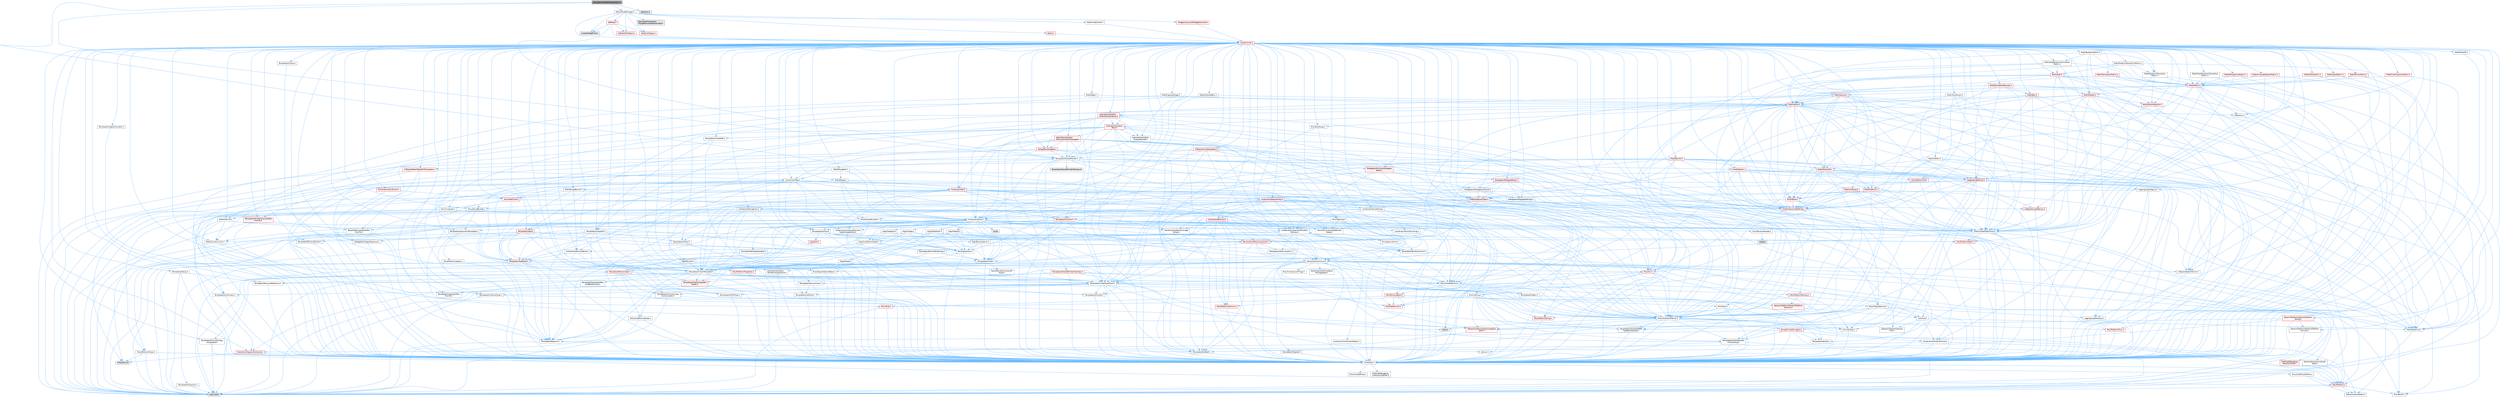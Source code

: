 digraph "NavigationToolEditorSelection.h"
{
 // INTERACTIVE_SVG=YES
 // LATEX_PDF_SIZE
  bgcolor="transparent";
  edge [fontname=Helvetica,fontsize=10,labelfontname=Helvetica,labelfontsize=10];
  node [fontname=Helvetica,fontsize=10,shape=box,height=0.2,width=0.4];
  Node1 [id="Node000001",label="NavigationToolEditorSelection.h",height=0.2,width=0.4,color="gray40", fillcolor="grey60", style="filled", fontcolor="black",tooltip=" "];
  Node1 -> Node2 [id="edge1_Node000001_Node000002",color="steelblue1",style="solid",tooltip=" "];
  Node2 [id="Node000002",label="Containers/Array.h",height=0.2,width=0.4,color="grey40", fillcolor="white", style="filled",URL="$df/dd0/Array_8h.html",tooltip=" "];
  Node2 -> Node3 [id="edge2_Node000002_Node000003",color="steelblue1",style="solid",tooltip=" "];
  Node3 [id="Node000003",label="CoreTypes.h",height=0.2,width=0.4,color="grey40", fillcolor="white", style="filled",URL="$dc/dec/CoreTypes_8h.html",tooltip=" "];
  Node3 -> Node4 [id="edge3_Node000003_Node000004",color="steelblue1",style="solid",tooltip=" "];
  Node4 [id="Node000004",label="HAL/Platform.h",height=0.2,width=0.4,color="red", fillcolor="#FFF0F0", style="filled",URL="$d9/dd0/Platform_8h.html",tooltip=" "];
  Node4 -> Node5 [id="edge4_Node000004_Node000005",color="steelblue1",style="solid",tooltip=" "];
  Node5 [id="Node000005",label="Misc/Build.h",height=0.2,width=0.4,color="grey40", fillcolor="white", style="filled",URL="$d3/dbb/Build_8h.html",tooltip=" "];
  Node4 -> Node7 [id="edge5_Node000004_Node000007",color="steelblue1",style="solid",tooltip=" "];
  Node7 [id="Node000007",label="type_traits",height=0.2,width=0.4,color="grey60", fillcolor="#E0E0E0", style="filled",tooltip=" "];
  Node4 -> Node8 [id="edge6_Node000004_Node000008",color="steelblue1",style="solid",tooltip=" "];
  Node8 [id="Node000008",label="PreprocessorHelpers.h",height=0.2,width=0.4,color="grey40", fillcolor="white", style="filled",URL="$db/ddb/PreprocessorHelpers_8h.html",tooltip=" "];
  Node3 -> Node14 [id="edge7_Node000003_Node000014",color="steelblue1",style="solid",tooltip=" "];
  Node14 [id="Node000014",label="ProfilingDebugging\l/UMemoryDefines.h",height=0.2,width=0.4,color="grey40", fillcolor="white", style="filled",URL="$d2/da2/UMemoryDefines_8h.html",tooltip=" "];
  Node3 -> Node15 [id="edge8_Node000003_Node000015",color="steelblue1",style="solid",tooltip=" "];
  Node15 [id="Node000015",label="Misc/CoreMiscDefines.h",height=0.2,width=0.4,color="grey40", fillcolor="white", style="filled",URL="$da/d38/CoreMiscDefines_8h.html",tooltip=" "];
  Node15 -> Node4 [id="edge9_Node000015_Node000004",color="steelblue1",style="solid",tooltip=" "];
  Node15 -> Node8 [id="edge10_Node000015_Node000008",color="steelblue1",style="solid",tooltip=" "];
  Node3 -> Node16 [id="edge11_Node000003_Node000016",color="steelblue1",style="solid",tooltip=" "];
  Node16 [id="Node000016",label="Misc/CoreDefines.h",height=0.2,width=0.4,color="grey40", fillcolor="white", style="filled",URL="$d3/dd2/CoreDefines_8h.html",tooltip=" "];
  Node2 -> Node17 [id="edge12_Node000002_Node000017",color="steelblue1",style="solid",tooltip=" "];
  Node17 [id="Node000017",label="Misc/AssertionMacros.h",height=0.2,width=0.4,color="grey40", fillcolor="white", style="filled",URL="$d0/dfa/AssertionMacros_8h.html",tooltip=" "];
  Node17 -> Node3 [id="edge13_Node000017_Node000003",color="steelblue1",style="solid",tooltip=" "];
  Node17 -> Node4 [id="edge14_Node000017_Node000004",color="steelblue1",style="solid",tooltip=" "];
  Node17 -> Node18 [id="edge15_Node000017_Node000018",color="steelblue1",style="solid",tooltip=" "];
  Node18 [id="Node000018",label="HAL/PlatformMisc.h",height=0.2,width=0.4,color="red", fillcolor="#FFF0F0", style="filled",URL="$d0/df5/PlatformMisc_8h.html",tooltip=" "];
  Node18 -> Node3 [id="edge16_Node000018_Node000003",color="steelblue1",style="solid",tooltip=" "];
  Node17 -> Node8 [id="edge17_Node000017_Node000008",color="steelblue1",style="solid",tooltip=" "];
  Node17 -> Node54 [id="edge18_Node000017_Node000054",color="steelblue1",style="solid",tooltip=" "];
  Node54 [id="Node000054",label="Templates/EnableIf.h",height=0.2,width=0.4,color="grey40", fillcolor="white", style="filled",URL="$d7/d60/EnableIf_8h.html",tooltip=" "];
  Node54 -> Node3 [id="edge19_Node000054_Node000003",color="steelblue1",style="solid",tooltip=" "];
  Node17 -> Node55 [id="edge20_Node000017_Node000055",color="steelblue1",style="solid",tooltip=" "];
  Node55 [id="Node000055",label="Templates/IsArrayOrRefOf\lTypeByPredicate.h",height=0.2,width=0.4,color="grey40", fillcolor="white", style="filled",URL="$d6/da1/IsArrayOrRefOfTypeByPredicate_8h.html",tooltip=" "];
  Node55 -> Node3 [id="edge21_Node000055_Node000003",color="steelblue1",style="solid",tooltip=" "];
  Node17 -> Node56 [id="edge22_Node000017_Node000056",color="steelblue1",style="solid",tooltip=" "];
  Node56 [id="Node000056",label="Templates/IsValidVariadic\lFunctionArg.h",height=0.2,width=0.4,color="grey40", fillcolor="white", style="filled",URL="$d0/dc8/IsValidVariadicFunctionArg_8h.html",tooltip=" "];
  Node56 -> Node3 [id="edge23_Node000056_Node000003",color="steelblue1",style="solid",tooltip=" "];
  Node56 -> Node57 [id="edge24_Node000056_Node000057",color="steelblue1",style="solid",tooltip=" "];
  Node57 [id="Node000057",label="IsEnum.h",height=0.2,width=0.4,color="grey40", fillcolor="white", style="filled",URL="$d4/de5/IsEnum_8h.html",tooltip=" "];
  Node56 -> Node7 [id="edge25_Node000056_Node000007",color="steelblue1",style="solid",tooltip=" "];
  Node17 -> Node58 [id="edge26_Node000017_Node000058",color="steelblue1",style="solid",tooltip=" "];
  Node58 [id="Node000058",label="Traits/IsCharEncodingCompatible\lWith.h",height=0.2,width=0.4,color="red", fillcolor="#FFF0F0", style="filled",URL="$df/dd1/IsCharEncodingCompatibleWith_8h.html",tooltip=" "];
  Node58 -> Node7 [id="edge27_Node000058_Node000007",color="steelblue1",style="solid",tooltip=" "];
  Node17 -> Node60 [id="edge28_Node000017_Node000060",color="steelblue1",style="solid",tooltip=" "];
  Node60 [id="Node000060",label="Misc/VarArgs.h",height=0.2,width=0.4,color="grey40", fillcolor="white", style="filled",URL="$d5/d6f/VarArgs_8h.html",tooltip=" "];
  Node60 -> Node3 [id="edge29_Node000060_Node000003",color="steelblue1",style="solid",tooltip=" "];
  Node17 -> Node61 [id="edge30_Node000017_Node000061",color="steelblue1",style="solid",tooltip=" "];
  Node61 [id="Node000061",label="String/FormatStringSan.h",height=0.2,width=0.4,color="red", fillcolor="#FFF0F0", style="filled",URL="$d3/d8b/FormatStringSan_8h.html",tooltip=" "];
  Node61 -> Node7 [id="edge31_Node000061_Node000007",color="steelblue1",style="solid",tooltip=" "];
  Node61 -> Node3 [id="edge32_Node000061_Node000003",color="steelblue1",style="solid",tooltip=" "];
  Node61 -> Node62 [id="edge33_Node000061_Node000062",color="steelblue1",style="solid",tooltip=" "];
  Node62 [id="Node000062",label="Templates/Requires.h",height=0.2,width=0.4,color="grey40", fillcolor="white", style="filled",URL="$dc/d96/Requires_8h.html",tooltip=" "];
  Node62 -> Node54 [id="edge34_Node000062_Node000054",color="steelblue1",style="solid",tooltip=" "];
  Node62 -> Node7 [id="edge35_Node000062_Node000007",color="steelblue1",style="solid",tooltip=" "];
  Node61 -> Node63 [id="edge36_Node000061_Node000063",color="steelblue1",style="solid",tooltip=" "];
  Node63 [id="Node000063",label="Templates/Identity.h",height=0.2,width=0.4,color="grey40", fillcolor="white", style="filled",URL="$d0/dd5/Identity_8h.html",tooltip=" "];
  Node61 -> Node56 [id="edge37_Node000061_Node000056",color="steelblue1",style="solid",tooltip=" "];
  Node61 -> Node26 [id="edge38_Node000061_Node000026",color="steelblue1",style="solid",tooltip=" "];
  Node26 [id="Node000026",label="Containers/ContainersFwd.h",height=0.2,width=0.4,color="grey40", fillcolor="white", style="filled",URL="$d4/d0a/ContainersFwd_8h.html",tooltip=" "];
  Node26 -> Node4 [id="edge39_Node000026_Node000004",color="steelblue1",style="solid",tooltip=" "];
  Node26 -> Node3 [id="edge40_Node000026_Node000003",color="steelblue1",style="solid",tooltip=" "];
  Node26 -> Node23 [id="edge41_Node000026_Node000023",color="steelblue1",style="solid",tooltip=" "];
  Node23 [id="Node000023",label="Traits/IsContiguousContainer.h",height=0.2,width=0.4,color="red", fillcolor="#FFF0F0", style="filled",URL="$d5/d3c/IsContiguousContainer_8h.html",tooltip=" "];
  Node23 -> Node3 [id="edge42_Node000023_Node000003",color="steelblue1",style="solid",tooltip=" "];
  Node23 -> Node22 [id="edge43_Node000023_Node000022",color="steelblue1",style="solid",tooltip=" "];
  Node22 [id="Node000022",label="initializer_list",height=0.2,width=0.4,color="grey60", fillcolor="#E0E0E0", style="filled",tooltip=" "];
  Node17 -> Node67 [id="edge44_Node000017_Node000067",color="steelblue1",style="solid",tooltip=" "];
  Node67 [id="Node000067",label="atomic",height=0.2,width=0.4,color="grey60", fillcolor="#E0E0E0", style="filled",tooltip=" "];
  Node2 -> Node68 [id="edge45_Node000002_Node000068",color="steelblue1",style="solid",tooltip=" "];
  Node68 [id="Node000068",label="Misc/IntrusiveUnsetOptional\lState.h",height=0.2,width=0.4,color="grey40", fillcolor="white", style="filled",URL="$d2/d0a/IntrusiveUnsetOptionalState_8h.html",tooltip=" "];
  Node68 -> Node69 [id="edge46_Node000068_Node000069",color="steelblue1",style="solid",tooltip=" "];
  Node69 [id="Node000069",label="Misc/OptionalFwd.h",height=0.2,width=0.4,color="grey40", fillcolor="white", style="filled",URL="$dc/d50/OptionalFwd_8h.html",tooltip=" "];
  Node2 -> Node70 [id="edge47_Node000002_Node000070",color="steelblue1",style="solid",tooltip=" "];
  Node70 [id="Node000070",label="Misc/ReverseIterate.h",height=0.2,width=0.4,color="grey40", fillcolor="white", style="filled",URL="$db/de3/ReverseIterate_8h.html",tooltip=" "];
  Node70 -> Node4 [id="edge48_Node000070_Node000004",color="steelblue1",style="solid",tooltip=" "];
  Node70 -> Node71 [id="edge49_Node000070_Node000071",color="steelblue1",style="solid",tooltip=" "];
  Node71 [id="Node000071",label="iterator",height=0.2,width=0.4,color="grey60", fillcolor="#E0E0E0", style="filled",tooltip=" "];
  Node2 -> Node72 [id="edge50_Node000002_Node000072",color="steelblue1",style="solid",tooltip=" "];
  Node72 [id="Node000072",label="HAL/UnrealMemory.h",height=0.2,width=0.4,color="grey40", fillcolor="white", style="filled",URL="$d9/d96/UnrealMemory_8h.html",tooltip=" "];
  Node72 -> Node3 [id="edge51_Node000072_Node000003",color="steelblue1",style="solid",tooltip=" "];
  Node72 -> Node73 [id="edge52_Node000072_Node000073",color="steelblue1",style="solid",tooltip=" "];
  Node73 [id="Node000073",label="GenericPlatform/GenericPlatform\lMemory.h",height=0.2,width=0.4,color="red", fillcolor="#FFF0F0", style="filled",URL="$dd/d22/GenericPlatformMemory_8h.html",tooltip=" "];
  Node73 -> Node25 [id="edge53_Node000073_Node000025",color="steelblue1",style="solid",tooltip=" "];
  Node25 [id="Node000025",label="CoreFwd.h",height=0.2,width=0.4,color="grey40", fillcolor="white", style="filled",URL="$d1/d1e/CoreFwd_8h.html",tooltip=" "];
  Node25 -> Node3 [id="edge54_Node000025_Node000003",color="steelblue1",style="solid",tooltip=" "];
  Node25 -> Node26 [id="edge55_Node000025_Node000026",color="steelblue1",style="solid",tooltip=" "];
  Node25 -> Node27 [id="edge56_Node000025_Node000027",color="steelblue1",style="solid",tooltip=" "];
  Node27 [id="Node000027",label="Math/MathFwd.h",height=0.2,width=0.4,color="grey40", fillcolor="white", style="filled",URL="$d2/d10/MathFwd_8h.html",tooltip=" "];
  Node27 -> Node4 [id="edge57_Node000027_Node000004",color="steelblue1",style="solid",tooltip=" "];
  Node25 -> Node28 [id="edge58_Node000025_Node000028",color="steelblue1",style="solid",tooltip=" "];
  Node28 [id="Node000028",label="UObject/UObjectHierarchy\lFwd.h",height=0.2,width=0.4,color="grey40", fillcolor="white", style="filled",URL="$d3/d13/UObjectHierarchyFwd_8h.html",tooltip=" "];
  Node73 -> Node3 [id="edge59_Node000073_Node000003",color="steelblue1",style="solid",tooltip=" "];
  Node73 -> Node74 [id="edge60_Node000073_Node000074",color="steelblue1",style="solid",tooltip=" "];
  Node74 [id="Node000074",label="HAL/PlatformString.h",height=0.2,width=0.4,color="red", fillcolor="#FFF0F0", style="filled",URL="$db/db5/PlatformString_8h.html",tooltip=" "];
  Node74 -> Node3 [id="edge61_Node000074_Node000003",color="steelblue1",style="solid",tooltip=" "];
  Node72 -> Node76 [id="edge62_Node000072_Node000076",color="steelblue1",style="solid",tooltip=" "];
  Node76 [id="Node000076",label="HAL/MemoryBase.h",height=0.2,width=0.4,color="red", fillcolor="#FFF0F0", style="filled",URL="$d6/d9f/MemoryBase_8h.html",tooltip=" "];
  Node76 -> Node3 [id="edge63_Node000076_Node000003",color="steelblue1",style="solid",tooltip=" "];
  Node76 -> Node47 [id="edge64_Node000076_Node000047",color="steelblue1",style="solid",tooltip=" "];
  Node47 [id="Node000047",label="HAL/PlatformAtomics.h",height=0.2,width=0.4,color="red", fillcolor="#FFF0F0", style="filled",URL="$d3/d36/PlatformAtomics_8h.html",tooltip=" "];
  Node47 -> Node3 [id="edge65_Node000047_Node000003",color="steelblue1",style="solid",tooltip=" "];
  Node76 -> Node30 [id="edge66_Node000076_Node000030",color="steelblue1",style="solid",tooltip=" "];
  Node30 [id="Node000030",label="HAL/PlatformCrt.h",height=0.2,width=0.4,color="red", fillcolor="#FFF0F0", style="filled",URL="$d8/d75/PlatformCrt_8h.html",tooltip=" "];
  Node76 -> Node77 [id="edge67_Node000076_Node000077",color="steelblue1",style="solid",tooltip=" "];
  Node77 [id="Node000077",label="Misc/Exec.h",height=0.2,width=0.4,color="grey40", fillcolor="white", style="filled",URL="$de/ddb/Exec_8h.html",tooltip=" "];
  Node77 -> Node3 [id="edge68_Node000077_Node000003",color="steelblue1",style="solid",tooltip=" "];
  Node77 -> Node17 [id="edge69_Node000077_Node000017",color="steelblue1",style="solid",tooltip=" "];
  Node76 -> Node78 [id="edge70_Node000076_Node000078",color="steelblue1",style="solid",tooltip=" "];
  Node78 [id="Node000078",label="Misc/OutputDevice.h",height=0.2,width=0.4,color="grey40", fillcolor="white", style="filled",URL="$d7/d32/OutputDevice_8h.html",tooltip=" "];
  Node78 -> Node25 [id="edge71_Node000078_Node000025",color="steelblue1",style="solid",tooltip=" "];
  Node78 -> Node3 [id="edge72_Node000078_Node000003",color="steelblue1",style="solid",tooltip=" "];
  Node78 -> Node79 [id="edge73_Node000078_Node000079",color="steelblue1",style="solid",tooltip=" "];
  Node79 [id="Node000079",label="Logging/LogVerbosity.h",height=0.2,width=0.4,color="grey40", fillcolor="white", style="filled",URL="$d2/d8f/LogVerbosity_8h.html",tooltip=" "];
  Node79 -> Node3 [id="edge74_Node000079_Node000003",color="steelblue1",style="solid",tooltip=" "];
  Node78 -> Node60 [id="edge75_Node000078_Node000060",color="steelblue1",style="solid",tooltip=" "];
  Node78 -> Node55 [id="edge76_Node000078_Node000055",color="steelblue1",style="solid",tooltip=" "];
  Node78 -> Node56 [id="edge77_Node000078_Node000056",color="steelblue1",style="solid",tooltip=" "];
  Node78 -> Node58 [id="edge78_Node000078_Node000058",color="steelblue1",style="solid",tooltip=" "];
  Node72 -> Node89 [id="edge79_Node000072_Node000089",color="steelblue1",style="solid",tooltip=" "];
  Node89 [id="Node000089",label="HAL/PlatformMemory.h",height=0.2,width=0.4,color="red", fillcolor="#FFF0F0", style="filled",URL="$de/d68/PlatformMemory_8h.html",tooltip=" "];
  Node89 -> Node3 [id="edge80_Node000089_Node000003",color="steelblue1",style="solid",tooltip=" "];
  Node89 -> Node73 [id="edge81_Node000089_Node000073",color="steelblue1",style="solid",tooltip=" "];
  Node72 -> Node91 [id="edge82_Node000072_Node000091",color="steelblue1",style="solid",tooltip=" "];
  Node91 [id="Node000091",label="ProfilingDebugging\l/MemoryTrace.h",height=0.2,width=0.4,color="red", fillcolor="#FFF0F0", style="filled",URL="$da/dd7/MemoryTrace_8h.html",tooltip=" "];
  Node91 -> Node4 [id="edge83_Node000091_Node000004",color="steelblue1",style="solid",tooltip=" "];
  Node72 -> Node92 [id="edge84_Node000072_Node000092",color="steelblue1",style="solid",tooltip=" "];
  Node92 [id="Node000092",label="Templates/IsPointer.h",height=0.2,width=0.4,color="grey40", fillcolor="white", style="filled",URL="$d7/d05/IsPointer_8h.html",tooltip=" "];
  Node92 -> Node3 [id="edge85_Node000092_Node000003",color="steelblue1",style="solid",tooltip=" "];
  Node2 -> Node93 [id="edge86_Node000002_Node000093",color="steelblue1",style="solid",tooltip=" "];
  Node93 [id="Node000093",label="Templates/UnrealTypeTraits.h",height=0.2,width=0.4,color="grey40", fillcolor="white", style="filled",URL="$d2/d2d/UnrealTypeTraits_8h.html",tooltip=" "];
  Node93 -> Node3 [id="edge87_Node000093_Node000003",color="steelblue1",style="solid",tooltip=" "];
  Node93 -> Node92 [id="edge88_Node000093_Node000092",color="steelblue1",style="solid",tooltip=" "];
  Node93 -> Node17 [id="edge89_Node000093_Node000017",color="steelblue1",style="solid",tooltip=" "];
  Node93 -> Node85 [id="edge90_Node000093_Node000085",color="steelblue1",style="solid",tooltip=" "];
  Node85 [id="Node000085",label="Templates/AndOrNot.h",height=0.2,width=0.4,color="grey40", fillcolor="white", style="filled",URL="$db/d0a/AndOrNot_8h.html",tooltip=" "];
  Node85 -> Node3 [id="edge91_Node000085_Node000003",color="steelblue1",style="solid",tooltip=" "];
  Node93 -> Node54 [id="edge92_Node000093_Node000054",color="steelblue1",style="solid",tooltip=" "];
  Node93 -> Node94 [id="edge93_Node000093_Node000094",color="steelblue1",style="solid",tooltip=" "];
  Node94 [id="Node000094",label="Templates/IsArithmetic.h",height=0.2,width=0.4,color="grey40", fillcolor="white", style="filled",URL="$d2/d5d/IsArithmetic_8h.html",tooltip=" "];
  Node94 -> Node3 [id="edge94_Node000094_Node000003",color="steelblue1",style="solid",tooltip=" "];
  Node93 -> Node57 [id="edge95_Node000093_Node000057",color="steelblue1",style="solid",tooltip=" "];
  Node93 -> Node95 [id="edge96_Node000093_Node000095",color="steelblue1",style="solid",tooltip=" "];
  Node95 [id="Node000095",label="Templates/Models.h",height=0.2,width=0.4,color="grey40", fillcolor="white", style="filled",URL="$d3/d0c/Models_8h.html",tooltip=" "];
  Node95 -> Node63 [id="edge97_Node000095_Node000063",color="steelblue1",style="solid",tooltip=" "];
  Node93 -> Node96 [id="edge98_Node000093_Node000096",color="steelblue1",style="solid",tooltip=" "];
  Node96 [id="Node000096",label="Templates/IsPODType.h",height=0.2,width=0.4,color="grey40", fillcolor="white", style="filled",URL="$d7/db1/IsPODType_8h.html",tooltip=" "];
  Node96 -> Node3 [id="edge99_Node000096_Node000003",color="steelblue1",style="solid",tooltip=" "];
  Node93 -> Node97 [id="edge100_Node000093_Node000097",color="steelblue1",style="solid",tooltip=" "];
  Node97 [id="Node000097",label="Templates/IsUECoreType.h",height=0.2,width=0.4,color="grey40", fillcolor="white", style="filled",URL="$d1/db8/IsUECoreType_8h.html",tooltip=" "];
  Node97 -> Node3 [id="edge101_Node000097_Node000003",color="steelblue1",style="solid",tooltip=" "];
  Node97 -> Node7 [id="edge102_Node000097_Node000007",color="steelblue1",style="solid",tooltip=" "];
  Node93 -> Node86 [id="edge103_Node000093_Node000086",color="steelblue1",style="solid",tooltip=" "];
  Node86 [id="Node000086",label="Templates/IsTriviallyCopy\lConstructible.h",height=0.2,width=0.4,color="grey40", fillcolor="white", style="filled",URL="$d3/d78/IsTriviallyCopyConstructible_8h.html",tooltip=" "];
  Node86 -> Node3 [id="edge104_Node000086_Node000003",color="steelblue1",style="solid",tooltip=" "];
  Node86 -> Node7 [id="edge105_Node000086_Node000007",color="steelblue1",style="solid",tooltip=" "];
  Node2 -> Node98 [id="edge106_Node000002_Node000098",color="steelblue1",style="solid",tooltip=" "];
  Node98 [id="Node000098",label="Templates/UnrealTemplate.h",height=0.2,width=0.4,color="grey40", fillcolor="white", style="filled",URL="$d4/d24/UnrealTemplate_8h.html",tooltip=" "];
  Node98 -> Node3 [id="edge107_Node000098_Node000003",color="steelblue1",style="solid",tooltip=" "];
  Node98 -> Node92 [id="edge108_Node000098_Node000092",color="steelblue1",style="solid",tooltip=" "];
  Node98 -> Node72 [id="edge109_Node000098_Node000072",color="steelblue1",style="solid",tooltip=" "];
  Node98 -> Node99 [id="edge110_Node000098_Node000099",color="steelblue1",style="solid",tooltip=" "];
  Node99 [id="Node000099",label="Templates/CopyQualifiers\lAndRefsFromTo.h",height=0.2,width=0.4,color="grey40", fillcolor="white", style="filled",URL="$d3/db3/CopyQualifiersAndRefsFromTo_8h.html",tooltip=" "];
  Node99 -> Node100 [id="edge111_Node000099_Node000100",color="steelblue1",style="solid",tooltip=" "];
  Node100 [id="Node000100",label="Templates/CopyQualifiers\lFromTo.h",height=0.2,width=0.4,color="grey40", fillcolor="white", style="filled",URL="$d5/db4/CopyQualifiersFromTo_8h.html",tooltip=" "];
  Node98 -> Node93 [id="edge112_Node000098_Node000093",color="steelblue1",style="solid",tooltip=" "];
  Node98 -> Node101 [id="edge113_Node000098_Node000101",color="steelblue1",style="solid",tooltip=" "];
  Node101 [id="Node000101",label="Templates/RemoveReference.h",height=0.2,width=0.4,color="grey40", fillcolor="white", style="filled",URL="$da/dbe/RemoveReference_8h.html",tooltip=" "];
  Node101 -> Node3 [id="edge114_Node000101_Node000003",color="steelblue1",style="solid",tooltip=" "];
  Node98 -> Node62 [id="edge115_Node000098_Node000062",color="steelblue1",style="solid",tooltip=" "];
  Node98 -> Node102 [id="edge116_Node000098_Node000102",color="steelblue1",style="solid",tooltip=" "];
  Node102 [id="Node000102",label="Templates/TypeCompatible\lBytes.h",height=0.2,width=0.4,color="red", fillcolor="#FFF0F0", style="filled",URL="$df/d0a/TypeCompatibleBytes_8h.html",tooltip=" "];
  Node102 -> Node3 [id="edge117_Node000102_Node000003",color="steelblue1",style="solid",tooltip=" "];
  Node102 -> Node7 [id="edge118_Node000102_Node000007",color="steelblue1",style="solid",tooltip=" "];
  Node98 -> Node63 [id="edge119_Node000098_Node000063",color="steelblue1",style="solid",tooltip=" "];
  Node98 -> Node23 [id="edge120_Node000098_Node000023",color="steelblue1",style="solid",tooltip=" "];
  Node98 -> Node103 [id="edge121_Node000098_Node000103",color="steelblue1",style="solid",tooltip=" "];
  Node103 [id="Node000103",label="Traits/UseBitwiseSwap.h",height=0.2,width=0.4,color="grey40", fillcolor="white", style="filled",URL="$db/df3/UseBitwiseSwap_8h.html",tooltip=" "];
  Node103 -> Node3 [id="edge122_Node000103_Node000003",color="steelblue1",style="solid",tooltip=" "];
  Node103 -> Node7 [id="edge123_Node000103_Node000007",color="steelblue1",style="solid",tooltip=" "];
  Node98 -> Node7 [id="edge124_Node000098_Node000007",color="steelblue1",style="solid",tooltip=" "];
  Node2 -> Node104 [id="edge125_Node000002_Node000104",color="steelblue1",style="solid",tooltip=" "];
  Node104 [id="Node000104",label="Containers/AllowShrinking.h",height=0.2,width=0.4,color="grey40", fillcolor="white", style="filled",URL="$d7/d1a/AllowShrinking_8h.html",tooltip=" "];
  Node104 -> Node3 [id="edge126_Node000104_Node000003",color="steelblue1",style="solid",tooltip=" "];
  Node2 -> Node105 [id="edge127_Node000002_Node000105",color="steelblue1",style="solid",tooltip=" "];
  Node105 [id="Node000105",label="Containers/ContainerAllocation\lPolicies.h",height=0.2,width=0.4,color="grey40", fillcolor="white", style="filled",URL="$d7/dff/ContainerAllocationPolicies_8h.html",tooltip=" "];
  Node105 -> Node3 [id="edge128_Node000105_Node000003",color="steelblue1",style="solid",tooltip=" "];
  Node105 -> Node106 [id="edge129_Node000105_Node000106",color="steelblue1",style="solid",tooltip=" "];
  Node106 [id="Node000106",label="Containers/ContainerHelpers.h",height=0.2,width=0.4,color="grey40", fillcolor="white", style="filled",URL="$d7/d33/ContainerHelpers_8h.html",tooltip=" "];
  Node106 -> Node3 [id="edge130_Node000106_Node000003",color="steelblue1",style="solid",tooltip=" "];
  Node105 -> Node105 [id="edge131_Node000105_Node000105",color="steelblue1",style="solid",tooltip=" "];
  Node105 -> Node107 [id="edge132_Node000105_Node000107",color="steelblue1",style="solid",tooltip=" "];
  Node107 [id="Node000107",label="HAL/PlatformMath.h",height=0.2,width=0.4,color="red", fillcolor="#FFF0F0", style="filled",URL="$dc/d53/PlatformMath_8h.html",tooltip=" "];
  Node107 -> Node3 [id="edge133_Node000107_Node000003",color="steelblue1",style="solid",tooltip=" "];
  Node105 -> Node72 [id="edge134_Node000105_Node000072",color="steelblue1",style="solid",tooltip=" "];
  Node105 -> Node40 [id="edge135_Node000105_Node000040",color="steelblue1",style="solid",tooltip=" "];
  Node40 [id="Node000040",label="Math/NumericLimits.h",height=0.2,width=0.4,color="grey40", fillcolor="white", style="filled",URL="$df/d1b/NumericLimits_8h.html",tooltip=" "];
  Node40 -> Node3 [id="edge136_Node000040_Node000003",color="steelblue1",style="solid",tooltip=" "];
  Node105 -> Node17 [id="edge137_Node000105_Node000017",color="steelblue1",style="solid",tooltip=" "];
  Node105 -> Node115 [id="edge138_Node000105_Node000115",color="steelblue1",style="solid",tooltip=" "];
  Node115 [id="Node000115",label="Templates/IsPolymorphic.h",height=0.2,width=0.4,color="grey40", fillcolor="white", style="filled",URL="$dc/d20/IsPolymorphic_8h.html",tooltip=" "];
  Node105 -> Node116 [id="edge139_Node000105_Node000116",color="steelblue1",style="solid",tooltip=" "];
  Node116 [id="Node000116",label="Templates/MemoryOps.h",height=0.2,width=0.4,color="red", fillcolor="#FFF0F0", style="filled",URL="$db/dea/MemoryOps_8h.html",tooltip=" "];
  Node116 -> Node3 [id="edge140_Node000116_Node000003",color="steelblue1",style="solid",tooltip=" "];
  Node116 -> Node72 [id="edge141_Node000116_Node000072",color="steelblue1",style="solid",tooltip=" "];
  Node116 -> Node87 [id="edge142_Node000116_Node000087",color="steelblue1",style="solid",tooltip=" "];
  Node87 [id="Node000087",label="Templates/IsTriviallyCopy\lAssignable.h",height=0.2,width=0.4,color="grey40", fillcolor="white", style="filled",URL="$d2/df2/IsTriviallyCopyAssignable_8h.html",tooltip=" "];
  Node87 -> Node3 [id="edge143_Node000087_Node000003",color="steelblue1",style="solid",tooltip=" "];
  Node87 -> Node7 [id="edge144_Node000087_Node000007",color="steelblue1",style="solid",tooltip=" "];
  Node116 -> Node86 [id="edge145_Node000116_Node000086",color="steelblue1",style="solid",tooltip=" "];
  Node116 -> Node62 [id="edge146_Node000116_Node000062",color="steelblue1",style="solid",tooltip=" "];
  Node116 -> Node93 [id="edge147_Node000116_Node000093",color="steelblue1",style="solid",tooltip=" "];
  Node116 -> Node103 [id="edge148_Node000116_Node000103",color="steelblue1",style="solid",tooltip=" "];
  Node116 -> Node7 [id="edge149_Node000116_Node000007",color="steelblue1",style="solid",tooltip=" "];
  Node105 -> Node102 [id="edge150_Node000105_Node000102",color="steelblue1",style="solid",tooltip=" "];
  Node105 -> Node7 [id="edge151_Node000105_Node000007",color="steelblue1",style="solid",tooltip=" "];
  Node2 -> Node117 [id="edge152_Node000002_Node000117",color="steelblue1",style="solid",tooltip=" "];
  Node117 [id="Node000117",label="Containers/ContainerElement\lTypeCompatibility.h",height=0.2,width=0.4,color="grey40", fillcolor="white", style="filled",URL="$df/ddf/ContainerElementTypeCompatibility_8h.html",tooltip=" "];
  Node117 -> Node3 [id="edge153_Node000117_Node000003",color="steelblue1",style="solid",tooltip=" "];
  Node117 -> Node93 [id="edge154_Node000117_Node000093",color="steelblue1",style="solid",tooltip=" "];
  Node2 -> Node118 [id="edge155_Node000002_Node000118",color="steelblue1",style="solid",tooltip=" "];
  Node118 [id="Node000118",label="Serialization/Archive.h",height=0.2,width=0.4,color="grey40", fillcolor="white", style="filled",URL="$d7/d3b/Archive_8h.html",tooltip=" "];
  Node118 -> Node25 [id="edge156_Node000118_Node000025",color="steelblue1",style="solid",tooltip=" "];
  Node118 -> Node3 [id="edge157_Node000118_Node000003",color="steelblue1",style="solid",tooltip=" "];
  Node118 -> Node119 [id="edge158_Node000118_Node000119",color="steelblue1",style="solid",tooltip=" "];
  Node119 [id="Node000119",label="HAL/PlatformProperties.h",height=0.2,width=0.4,color="red", fillcolor="#FFF0F0", style="filled",URL="$d9/db0/PlatformProperties_8h.html",tooltip=" "];
  Node119 -> Node3 [id="edge159_Node000119_Node000003",color="steelblue1",style="solid",tooltip=" "];
  Node118 -> Node122 [id="edge160_Node000118_Node000122",color="steelblue1",style="solid",tooltip=" "];
  Node122 [id="Node000122",label="Internationalization\l/TextNamespaceFwd.h",height=0.2,width=0.4,color="grey40", fillcolor="white", style="filled",URL="$d8/d97/TextNamespaceFwd_8h.html",tooltip=" "];
  Node122 -> Node3 [id="edge161_Node000122_Node000003",color="steelblue1",style="solid",tooltip=" "];
  Node118 -> Node27 [id="edge162_Node000118_Node000027",color="steelblue1",style="solid",tooltip=" "];
  Node118 -> Node17 [id="edge163_Node000118_Node000017",color="steelblue1",style="solid",tooltip=" "];
  Node118 -> Node5 [id="edge164_Node000118_Node000005",color="steelblue1",style="solid",tooltip=" "];
  Node118 -> Node41 [id="edge165_Node000118_Node000041",color="steelblue1",style="solid",tooltip=" "];
  Node41 [id="Node000041",label="Misc/CompressionFlags.h",height=0.2,width=0.4,color="grey40", fillcolor="white", style="filled",URL="$d9/d76/CompressionFlags_8h.html",tooltip=" "];
  Node118 -> Node123 [id="edge166_Node000118_Node000123",color="steelblue1",style="solid",tooltip=" "];
  Node123 [id="Node000123",label="Misc/EngineVersionBase.h",height=0.2,width=0.4,color="grey40", fillcolor="white", style="filled",URL="$d5/d2b/EngineVersionBase_8h.html",tooltip=" "];
  Node123 -> Node3 [id="edge167_Node000123_Node000003",color="steelblue1",style="solid",tooltip=" "];
  Node118 -> Node60 [id="edge168_Node000118_Node000060",color="steelblue1",style="solid",tooltip=" "];
  Node118 -> Node124 [id="edge169_Node000118_Node000124",color="steelblue1",style="solid",tooltip=" "];
  Node124 [id="Node000124",label="Serialization/ArchiveCook\lData.h",height=0.2,width=0.4,color="grey40", fillcolor="white", style="filled",URL="$dc/db6/ArchiveCookData_8h.html",tooltip=" "];
  Node124 -> Node4 [id="edge170_Node000124_Node000004",color="steelblue1",style="solid",tooltip=" "];
  Node118 -> Node125 [id="edge171_Node000118_Node000125",color="steelblue1",style="solid",tooltip=" "];
  Node125 [id="Node000125",label="Serialization/ArchiveSave\lPackageData.h",height=0.2,width=0.4,color="grey40", fillcolor="white", style="filled",URL="$d1/d37/ArchiveSavePackageData_8h.html",tooltip=" "];
  Node118 -> Node54 [id="edge172_Node000118_Node000054",color="steelblue1",style="solid",tooltip=" "];
  Node118 -> Node55 [id="edge173_Node000118_Node000055",color="steelblue1",style="solid",tooltip=" "];
  Node118 -> Node126 [id="edge174_Node000118_Node000126",color="steelblue1",style="solid",tooltip=" "];
  Node126 [id="Node000126",label="Templates/IsEnumClass.h",height=0.2,width=0.4,color="grey40", fillcolor="white", style="filled",URL="$d7/d15/IsEnumClass_8h.html",tooltip=" "];
  Node126 -> Node3 [id="edge175_Node000126_Node000003",color="steelblue1",style="solid",tooltip=" "];
  Node126 -> Node85 [id="edge176_Node000126_Node000085",color="steelblue1",style="solid",tooltip=" "];
  Node118 -> Node112 [id="edge177_Node000118_Node000112",color="steelblue1",style="solid",tooltip=" "];
  Node112 [id="Node000112",label="Templates/IsSigned.h",height=0.2,width=0.4,color="grey40", fillcolor="white", style="filled",URL="$d8/dd8/IsSigned_8h.html",tooltip=" "];
  Node112 -> Node3 [id="edge178_Node000112_Node000003",color="steelblue1",style="solid",tooltip=" "];
  Node118 -> Node56 [id="edge179_Node000118_Node000056",color="steelblue1",style="solid",tooltip=" "];
  Node118 -> Node98 [id="edge180_Node000118_Node000098",color="steelblue1",style="solid",tooltip=" "];
  Node118 -> Node58 [id="edge181_Node000118_Node000058",color="steelblue1",style="solid",tooltip=" "];
  Node118 -> Node127 [id="edge182_Node000118_Node000127",color="steelblue1",style="solid",tooltip=" "];
  Node127 [id="Node000127",label="UObject/ObjectVersion.h",height=0.2,width=0.4,color="grey40", fillcolor="white", style="filled",URL="$da/d63/ObjectVersion_8h.html",tooltip=" "];
  Node127 -> Node3 [id="edge183_Node000127_Node000003",color="steelblue1",style="solid",tooltip=" "];
  Node2 -> Node128 [id="edge184_Node000002_Node000128",color="steelblue1",style="solid",tooltip=" "];
  Node128 [id="Node000128",label="Serialization/MemoryImage\lWriter.h",height=0.2,width=0.4,color="grey40", fillcolor="white", style="filled",URL="$d0/d08/MemoryImageWriter_8h.html",tooltip=" "];
  Node128 -> Node3 [id="edge185_Node000128_Node000003",color="steelblue1",style="solid",tooltip=" "];
  Node128 -> Node129 [id="edge186_Node000128_Node000129",color="steelblue1",style="solid",tooltip=" "];
  Node129 [id="Node000129",label="Serialization/MemoryLayout.h",height=0.2,width=0.4,color="red", fillcolor="#FFF0F0", style="filled",URL="$d7/d66/MemoryLayout_8h.html",tooltip=" "];
  Node129 -> Node132 [id="edge187_Node000129_Node000132",color="steelblue1",style="solid",tooltip=" "];
  Node132 [id="Node000132",label="Containers/EnumAsByte.h",height=0.2,width=0.4,color="grey40", fillcolor="white", style="filled",URL="$d6/d9a/EnumAsByte_8h.html",tooltip=" "];
  Node132 -> Node3 [id="edge188_Node000132_Node000003",color="steelblue1",style="solid",tooltip=" "];
  Node132 -> Node96 [id="edge189_Node000132_Node000096",color="steelblue1",style="solid",tooltip=" "];
  Node132 -> Node133 [id="edge190_Node000132_Node000133",color="steelblue1",style="solid",tooltip=" "];
  Node133 [id="Node000133",label="Templates/TypeHash.h",height=0.2,width=0.4,color="red", fillcolor="#FFF0F0", style="filled",URL="$d1/d62/TypeHash_8h.html",tooltip=" "];
  Node133 -> Node3 [id="edge191_Node000133_Node000003",color="steelblue1",style="solid",tooltip=" "];
  Node133 -> Node62 [id="edge192_Node000133_Node000062",color="steelblue1",style="solid",tooltip=" "];
  Node133 -> Node134 [id="edge193_Node000133_Node000134",color="steelblue1",style="solid",tooltip=" "];
  Node134 [id="Node000134",label="Misc/Crc.h",height=0.2,width=0.4,color="red", fillcolor="#FFF0F0", style="filled",URL="$d4/dd2/Crc_8h.html",tooltip=" "];
  Node134 -> Node3 [id="edge194_Node000134_Node000003",color="steelblue1",style="solid",tooltip=" "];
  Node134 -> Node74 [id="edge195_Node000134_Node000074",color="steelblue1",style="solid",tooltip=" "];
  Node134 -> Node17 [id="edge196_Node000134_Node000017",color="steelblue1",style="solid",tooltip=" "];
  Node134 -> Node135 [id="edge197_Node000134_Node000135",color="steelblue1",style="solid",tooltip=" "];
  Node135 [id="Node000135",label="Misc/CString.h",height=0.2,width=0.4,color="grey40", fillcolor="white", style="filled",URL="$d2/d49/CString_8h.html",tooltip=" "];
  Node135 -> Node3 [id="edge198_Node000135_Node000003",color="steelblue1",style="solid",tooltip=" "];
  Node135 -> Node30 [id="edge199_Node000135_Node000030",color="steelblue1",style="solid",tooltip=" "];
  Node135 -> Node74 [id="edge200_Node000135_Node000074",color="steelblue1",style="solid",tooltip=" "];
  Node135 -> Node17 [id="edge201_Node000135_Node000017",color="steelblue1",style="solid",tooltip=" "];
  Node135 -> Node136 [id="edge202_Node000135_Node000136",color="steelblue1",style="solid",tooltip=" "];
  Node136 [id="Node000136",label="Misc/Char.h",height=0.2,width=0.4,color="red", fillcolor="#FFF0F0", style="filled",URL="$d0/d58/Char_8h.html",tooltip=" "];
  Node136 -> Node3 [id="edge203_Node000136_Node000003",color="steelblue1",style="solid",tooltip=" "];
  Node136 -> Node7 [id="edge204_Node000136_Node000007",color="steelblue1",style="solid",tooltip=" "];
  Node135 -> Node60 [id="edge205_Node000135_Node000060",color="steelblue1",style="solid",tooltip=" "];
  Node135 -> Node55 [id="edge206_Node000135_Node000055",color="steelblue1",style="solid",tooltip=" "];
  Node135 -> Node56 [id="edge207_Node000135_Node000056",color="steelblue1",style="solid",tooltip=" "];
  Node135 -> Node58 [id="edge208_Node000135_Node000058",color="steelblue1",style="solid",tooltip=" "];
  Node134 -> Node136 [id="edge209_Node000134_Node000136",color="steelblue1",style="solid",tooltip=" "];
  Node134 -> Node93 [id="edge210_Node000134_Node000093",color="steelblue1",style="solid",tooltip=" "];
  Node133 -> Node7 [id="edge211_Node000133_Node000007",color="steelblue1",style="solid",tooltip=" "];
  Node129 -> Node72 [id="edge212_Node000129_Node000072",color="steelblue1",style="solid",tooltip=" "];
  Node129 -> Node54 [id="edge213_Node000129_Node000054",color="steelblue1",style="solid",tooltip=" "];
  Node129 -> Node115 [id="edge214_Node000129_Node000115",color="steelblue1",style="solid",tooltip=" "];
  Node129 -> Node95 [id="edge215_Node000129_Node000095",color="steelblue1",style="solid",tooltip=" "];
  Node129 -> Node98 [id="edge216_Node000129_Node000098",color="steelblue1",style="solid",tooltip=" "];
  Node2 -> Node142 [id="edge217_Node000002_Node000142",color="steelblue1",style="solid",tooltip=" "];
  Node142 [id="Node000142",label="Algo/Heapify.h",height=0.2,width=0.4,color="grey40", fillcolor="white", style="filled",URL="$d0/d2a/Heapify_8h.html",tooltip=" "];
  Node142 -> Node143 [id="edge218_Node000142_Node000143",color="steelblue1",style="solid",tooltip=" "];
  Node143 [id="Node000143",label="Algo/Impl/BinaryHeap.h",height=0.2,width=0.4,color="grey40", fillcolor="white", style="filled",URL="$d7/da3/Algo_2Impl_2BinaryHeap_8h.html",tooltip=" "];
  Node143 -> Node144 [id="edge219_Node000143_Node000144",color="steelblue1",style="solid",tooltip=" "];
  Node144 [id="Node000144",label="Templates/Invoke.h",height=0.2,width=0.4,color="grey40", fillcolor="white", style="filled",URL="$d7/deb/Invoke_8h.html",tooltip=" "];
  Node144 -> Node3 [id="edge220_Node000144_Node000003",color="steelblue1",style="solid",tooltip=" "];
  Node144 -> Node145 [id="edge221_Node000144_Node000145",color="steelblue1",style="solid",tooltip=" "];
  Node145 [id="Node000145",label="Traits/MemberFunctionPtr\lOuter.h",height=0.2,width=0.4,color="grey40", fillcolor="white", style="filled",URL="$db/da7/MemberFunctionPtrOuter_8h.html",tooltip=" "];
  Node144 -> Node98 [id="edge222_Node000144_Node000098",color="steelblue1",style="solid",tooltip=" "];
  Node144 -> Node7 [id="edge223_Node000144_Node000007",color="steelblue1",style="solid",tooltip=" "];
  Node143 -> Node146 [id="edge224_Node000143_Node000146",color="steelblue1",style="solid",tooltip=" "];
  Node146 [id="Node000146",label="Templates/Projection.h",height=0.2,width=0.4,color="grey40", fillcolor="white", style="filled",URL="$d7/df0/Projection_8h.html",tooltip=" "];
  Node146 -> Node7 [id="edge225_Node000146_Node000007",color="steelblue1",style="solid",tooltip=" "];
  Node143 -> Node147 [id="edge226_Node000143_Node000147",color="steelblue1",style="solid",tooltip=" "];
  Node147 [id="Node000147",label="Templates/ReversePredicate.h",height=0.2,width=0.4,color="grey40", fillcolor="white", style="filled",URL="$d8/d28/ReversePredicate_8h.html",tooltip=" "];
  Node147 -> Node144 [id="edge227_Node000147_Node000144",color="steelblue1",style="solid",tooltip=" "];
  Node147 -> Node98 [id="edge228_Node000147_Node000098",color="steelblue1",style="solid",tooltip=" "];
  Node143 -> Node7 [id="edge229_Node000143_Node000007",color="steelblue1",style="solid",tooltip=" "];
  Node142 -> Node148 [id="edge230_Node000142_Node000148",color="steelblue1",style="solid",tooltip=" "];
  Node148 [id="Node000148",label="Templates/IdentityFunctor.h",height=0.2,width=0.4,color="grey40", fillcolor="white", style="filled",URL="$d7/d2e/IdentityFunctor_8h.html",tooltip=" "];
  Node148 -> Node4 [id="edge231_Node000148_Node000004",color="steelblue1",style="solid",tooltip=" "];
  Node142 -> Node144 [id="edge232_Node000142_Node000144",color="steelblue1",style="solid",tooltip=" "];
  Node142 -> Node149 [id="edge233_Node000142_Node000149",color="steelblue1",style="solid",tooltip=" "];
  Node149 [id="Node000149",label="Templates/Less.h",height=0.2,width=0.4,color="grey40", fillcolor="white", style="filled",URL="$de/dc8/Less_8h.html",tooltip=" "];
  Node149 -> Node3 [id="edge234_Node000149_Node000003",color="steelblue1",style="solid",tooltip=" "];
  Node149 -> Node98 [id="edge235_Node000149_Node000098",color="steelblue1",style="solid",tooltip=" "];
  Node142 -> Node98 [id="edge236_Node000142_Node000098",color="steelblue1",style="solid",tooltip=" "];
  Node2 -> Node150 [id="edge237_Node000002_Node000150",color="steelblue1",style="solid",tooltip=" "];
  Node150 [id="Node000150",label="Algo/HeapSort.h",height=0.2,width=0.4,color="grey40", fillcolor="white", style="filled",URL="$d3/d92/HeapSort_8h.html",tooltip=" "];
  Node150 -> Node143 [id="edge238_Node000150_Node000143",color="steelblue1",style="solid",tooltip=" "];
  Node150 -> Node148 [id="edge239_Node000150_Node000148",color="steelblue1",style="solid",tooltip=" "];
  Node150 -> Node149 [id="edge240_Node000150_Node000149",color="steelblue1",style="solid",tooltip=" "];
  Node150 -> Node98 [id="edge241_Node000150_Node000098",color="steelblue1",style="solid",tooltip=" "];
  Node2 -> Node151 [id="edge242_Node000002_Node000151",color="steelblue1",style="solid",tooltip=" "];
  Node151 [id="Node000151",label="Algo/IsHeap.h",height=0.2,width=0.4,color="grey40", fillcolor="white", style="filled",URL="$de/d32/IsHeap_8h.html",tooltip=" "];
  Node151 -> Node143 [id="edge243_Node000151_Node000143",color="steelblue1",style="solid",tooltip=" "];
  Node151 -> Node148 [id="edge244_Node000151_Node000148",color="steelblue1",style="solid",tooltip=" "];
  Node151 -> Node144 [id="edge245_Node000151_Node000144",color="steelblue1",style="solid",tooltip=" "];
  Node151 -> Node149 [id="edge246_Node000151_Node000149",color="steelblue1",style="solid",tooltip=" "];
  Node151 -> Node98 [id="edge247_Node000151_Node000098",color="steelblue1",style="solid",tooltip=" "];
  Node2 -> Node143 [id="edge248_Node000002_Node000143",color="steelblue1",style="solid",tooltip=" "];
  Node2 -> Node152 [id="edge249_Node000002_Node000152",color="steelblue1",style="solid",tooltip=" "];
  Node152 [id="Node000152",label="Algo/StableSort.h",height=0.2,width=0.4,color="grey40", fillcolor="white", style="filled",URL="$d7/d3c/StableSort_8h.html",tooltip=" "];
  Node152 -> Node153 [id="edge250_Node000152_Node000153",color="steelblue1",style="solid",tooltip=" "];
  Node153 [id="Node000153",label="Algo/BinarySearch.h",height=0.2,width=0.4,color="grey40", fillcolor="white", style="filled",URL="$db/db4/BinarySearch_8h.html",tooltip=" "];
  Node153 -> Node148 [id="edge251_Node000153_Node000148",color="steelblue1",style="solid",tooltip=" "];
  Node153 -> Node144 [id="edge252_Node000153_Node000144",color="steelblue1",style="solid",tooltip=" "];
  Node153 -> Node149 [id="edge253_Node000153_Node000149",color="steelblue1",style="solid",tooltip=" "];
  Node152 -> Node154 [id="edge254_Node000152_Node000154",color="steelblue1",style="solid",tooltip=" "];
  Node154 [id="Node000154",label="Algo/Rotate.h",height=0.2,width=0.4,color="grey40", fillcolor="white", style="filled",URL="$dd/da7/Rotate_8h.html",tooltip=" "];
  Node154 -> Node98 [id="edge255_Node000154_Node000098",color="steelblue1",style="solid",tooltip=" "];
  Node152 -> Node148 [id="edge256_Node000152_Node000148",color="steelblue1",style="solid",tooltip=" "];
  Node152 -> Node144 [id="edge257_Node000152_Node000144",color="steelblue1",style="solid",tooltip=" "];
  Node152 -> Node149 [id="edge258_Node000152_Node000149",color="steelblue1",style="solid",tooltip=" "];
  Node152 -> Node98 [id="edge259_Node000152_Node000098",color="steelblue1",style="solid",tooltip=" "];
  Node2 -> Node155 [id="edge260_Node000002_Node000155",color="steelblue1",style="solid",tooltip=" "];
  Node155 [id="Node000155",label="Concepts/GetTypeHashable.h",height=0.2,width=0.4,color="grey40", fillcolor="white", style="filled",URL="$d3/da2/GetTypeHashable_8h.html",tooltip=" "];
  Node155 -> Node3 [id="edge261_Node000155_Node000003",color="steelblue1",style="solid",tooltip=" "];
  Node155 -> Node133 [id="edge262_Node000155_Node000133",color="steelblue1",style="solid",tooltip=" "];
  Node2 -> Node148 [id="edge263_Node000002_Node000148",color="steelblue1",style="solid",tooltip=" "];
  Node2 -> Node144 [id="edge264_Node000002_Node000144",color="steelblue1",style="solid",tooltip=" "];
  Node2 -> Node149 [id="edge265_Node000002_Node000149",color="steelblue1",style="solid",tooltip=" "];
  Node2 -> Node156 [id="edge266_Node000002_Node000156",color="steelblue1",style="solid",tooltip=" "];
  Node156 [id="Node000156",label="Templates/LosesQualifiers\lFromTo.h",height=0.2,width=0.4,color="grey40", fillcolor="white", style="filled",URL="$d2/db3/LosesQualifiersFromTo_8h.html",tooltip=" "];
  Node156 -> Node100 [id="edge267_Node000156_Node000100",color="steelblue1",style="solid",tooltip=" "];
  Node156 -> Node7 [id="edge268_Node000156_Node000007",color="steelblue1",style="solid",tooltip=" "];
  Node2 -> Node62 [id="edge269_Node000002_Node000062",color="steelblue1",style="solid",tooltip=" "];
  Node2 -> Node157 [id="edge270_Node000002_Node000157",color="steelblue1",style="solid",tooltip=" "];
  Node157 [id="Node000157",label="Templates/Sorting.h",height=0.2,width=0.4,color="grey40", fillcolor="white", style="filled",URL="$d3/d9e/Sorting_8h.html",tooltip=" "];
  Node157 -> Node3 [id="edge271_Node000157_Node000003",color="steelblue1",style="solid",tooltip=" "];
  Node157 -> Node153 [id="edge272_Node000157_Node000153",color="steelblue1",style="solid",tooltip=" "];
  Node157 -> Node158 [id="edge273_Node000157_Node000158",color="steelblue1",style="solid",tooltip=" "];
  Node158 [id="Node000158",label="Algo/Sort.h",height=0.2,width=0.4,color="red", fillcolor="#FFF0F0", style="filled",URL="$d1/d87/Sort_8h.html",tooltip=" "];
  Node157 -> Node107 [id="edge274_Node000157_Node000107",color="steelblue1",style="solid",tooltip=" "];
  Node157 -> Node149 [id="edge275_Node000157_Node000149",color="steelblue1",style="solid",tooltip=" "];
  Node2 -> Node161 [id="edge276_Node000002_Node000161",color="steelblue1",style="solid",tooltip=" "];
  Node161 [id="Node000161",label="Templates/AlignmentTemplates.h",height=0.2,width=0.4,color="grey40", fillcolor="white", style="filled",URL="$dd/d32/AlignmentTemplates_8h.html",tooltip=" "];
  Node161 -> Node3 [id="edge277_Node000161_Node000003",color="steelblue1",style="solid",tooltip=" "];
  Node161 -> Node83 [id="edge278_Node000161_Node000083",color="steelblue1",style="solid",tooltip=" "];
  Node83 [id="Node000083",label="Templates/IsIntegral.h",height=0.2,width=0.4,color="grey40", fillcolor="white", style="filled",URL="$da/d64/IsIntegral_8h.html",tooltip=" "];
  Node83 -> Node3 [id="edge279_Node000083_Node000003",color="steelblue1",style="solid",tooltip=" "];
  Node161 -> Node92 [id="edge280_Node000161_Node000092",color="steelblue1",style="solid",tooltip=" "];
  Node2 -> Node21 [id="edge281_Node000002_Node000021",color="steelblue1",style="solid",tooltip=" "];
  Node21 [id="Node000021",label="Traits/ElementType.h",height=0.2,width=0.4,color="grey40", fillcolor="white", style="filled",URL="$d5/d4f/ElementType_8h.html",tooltip=" "];
  Node21 -> Node4 [id="edge282_Node000021_Node000004",color="steelblue1",style="solid",tooltip=" "];
  Node21 -> Node22 [id="edge283_Node000021_Node000022",color="steelblue1",style="solid",tooltip=" "];
  Node21 -> Node7 [id="edge284_Node000021_Node000007",color="steelblue1",style="solid",tooltip=" "];
  Node2 -> Node113 [id="edge285_Node000002_Node000113",color="steelblue1",style="solid",tooltip=" "];
  Node113 [id="Node000113",label="limits",height=0.2,width=0.4,color="grey60", fillcolor="#E0E0E0", style="filled",tooltip=" "];
  Node2 -> Node7 [id="edge286_Node000002_Node000007",color="steelblue1",style="solid",tooltip=" "];
  Node1 -> Node162 [id="edge287_Node000001_Node000162",color="steelblue1",style="solid",tooltip=" "];
  Node162 [id="Node000162",label="EditorModeManager.h",height=0.2,width=0.4,color="grey40", fillcolor="white", style="filled",URL="$d9/dca/EditorModeManager_8h.html",tooltip=" "];
  Node162 -> Node163 [id="edge288_Node000162_Node000163",color="steelblue1",style="solid",tooltip=" "];
  Node163 [id="Node000163",label="CoreMinimal.h",height=0.2,width=0.4,color="red", fillcolor="#FFF0F0", style="filled",URL="$d7/d67/CoreMinimal_8h.html",tooltip=" "];
  Node163 -> Node3 [id="edge289_Node000163_Node000003",color="steelblue1",style="solid",tooltip=" "];
  Node163 -> Node25 [id="edge290_Node000163_Node000025",color="steelblue1",style="solid",tooltip=" "];
  Node163 -> Node28 [id="edge291_Node000163_Node000028",color="steelblue1",style="solid",tooltip=" "];
  Node163 -> Node26 [id="edge292_Node000163_Node000026",color="steelblue1",style="solid",tooltip=" "];
  Node163 -> Node60 [id="edge293_Node000163_Node000060",color="steelblue1",style="solid",tooltip=" "];
  Node163 -> Node79 [id="edge294_Node000163_Node000079",color="steelblue1",style="solid",tooltip=" "];
  Node163 -> Node78 [id="edge295_Node000163_Node000078",color="steelblue1",style="solid",tooltip=" "];
  Node163 -> Node30 [id="edge296_Node000163_Node000030",color="steelblue1",style="solid",tooltip=" "];
  Node163 -> Node18 [id="edge297_Node000163_Node000018",color="steelblue1",style="solid",tooltip=" "];
  Node163 -> Node17 [id="edge298_Node000163_Node000017",color="steelblue1",style="solid",tooltip=" "];
  Node163 -> Node92 [id="edge299_Node000163_Node000092",color="steelblue1",style="solid",tooltip=" "];
  Node163 -> Node89 [id="edge300_Node000163_Node000089",color="steelblue1",style="solid",tooltip=" "];
  Node163 -> Node47 [id="edge301_Node000163_Node000047",color="steelblue1",style="solid",tooltip=" "];
  Node163 -> Node77 [id="edge302_Node000163_Node000077",color="steelblue1",style="solid",tooltip=" "];
  Node163 -> Node76 [id="edge303_Node000163_Node000076",color="steelblue1",style="solid",tooltip=" "];
  Node163 -> Node72 [id="edge304_Node000163_Node000072",color="steelblue1",style="solid",tooltip=" "];
  Node163 -> Node94 [id="edge305_Node000163_Node000094",color="steelblue1",style="solid",tooltip=" "];
  Node163 -> Node85 [id="edge306_Node000163_Node000085",color="steelblue1",style="solid",tooltip=" "];
  Node163 -> Node96 [id="edge307_Node000163_Node000096",color="steelblue1",style="solid",tooltip=" "];
  Node163 -> Node97 [id="edge308_Node000163_Node000097",color="steelblue1",style="solid",tooltip=" "];
  Node163 -> Node86 [id="edge309_Node000163_Node000086",color="steelblue1",style="solid",tooltip=" "];
  Node163 -> Node93 [id="edge310_Node000163_Node000093",color="steelblue1",style="solid",tooltip=" "];
  Node163 -> Node54 [id="edge311_Node000163_Node000054",color="steelblue1",style="solid",tooltip=" "];
  Node163 -> Node101 [id="edge312_Node000163_Node000101",color="steelblue1",style="solid",tooltip=" "];
  Node163 -> Node164 [id="edge313_Node000163_Node000164",color="steelblue1",style="solid",tooltip=" "];
  Node164 [id="Node000164",label="Templates/IntegralConstant.h",height=0.2,width=0.4,color="grey40", fillcolor="white", style="filled",URL="$db/d1b/IntegralConstant_8h.html",tooltip=" "];
  Node164 -> Node3 [id="edge314_Node000164_Node000003",color="steelblue1",style="solid",tooltip=" "];
  Node163 -> Node165 [id="edge315_Node000163_Node000165",color="steelblue1",style="solid",tooltip=" "];
  Node165 [id="Node000165",label="Templates/IsClass.h",height=0.2,width=0.4,color="grey40", fillcolor="white", style="filled",URL="$db/dcb/IsClass_8h.html",tooltip=" "];
  Node165 -> Node3 [id="edge316_Node000165_Node000003",color="steelblue1",style="solid",tooltip=" "];
  Node163 -> Node102 [id="edge317_Node000163_Node000102",color="steelblue1",style="solid",tooltip=" "];
  Node163 -> Node23 [id="edge318_Node000163_Node000023",color="steelblue1",style="solid",tooltip=" "];
  Node163 -> Node98 [id="edge319_Node000163_Node000098",color="steelblue1",style="solid",tooltip=" "];
  Node163 -> Node40 [id="edge320_Node000163_Node000040",color="steelblue1",style="solid",tooltip=" "];
  Node163 -> Node107 [id="edge321_Node000163_Node000107",color="steelblue1",style="solid",tooltip=" "];
  Node163 -> Node87 [id="edge322_Node000163_Node000087",color="steelblue1",style="solid",tooltip=" "];
  Node163 -> Node116 [id="edge323_Node000163_Node000116",color="steelblue1",style="solid",tooltip=" "];
  Node163 -> Node105 [id="edge324_Node000163_Node000105",color="steelblue1",style="solid",tooltip=" "];
  Node163 -> Node126 [id="edge325_Node000163_Node000126",color="steelblue1",style="solid",tooltip=" "];
  Node163 -> Node119 [id="edge326_Node000163_Node000119",color="steelblue1",style="solid",tooltip=" "];
  Node163 -> Node123 [id="edge327_Node000163_Node000123",color="steelblue1",style="solid",tooltip=" "];
  Node163 -> Node122 [id="edge328_Node000163_Node000122",color="steelblue1",style="solid",tooltip=" "];
  Node163 -> Node118 [id="edge329_Node000163_Node000118",color="steelblue1",style="solid",tooltip=" "];
  Node163 -> Node149 [id="edge330_Node000163_Node000149",color="steelblue1",style="solid",tooltip=" "];
  Node163 -> Node157 [id="edge331_Node000163_Node000157",color="steelblue1",style="solid",tooltip=" "];
  Node163 -> Node136 [id="edge332_Node000163_Node000136",color="steelblue1",style="solid",tooltip=" "];
  Node163 -> Node166 [id="edge333_Node000163_Node000166",color="steelblue1",style="solid",tooltip=" "];
  Node166 [id="Node000166",label="GenericPlatform/GenericPlatform\lStricmp.h",height=0.2,width=0.4,color="grey40", fillcolor="white", style="filled",URL="$d2/d86/GenericPlatformStricmp_8h.html",tooltip=" "];
  Node166 -> Node3 [id="edge334_Node000166_Node000003",color="steelblue1",style="solid",tooltip=" "];
  Node163 -> Node167 [id="edge335_Node000163_Node000167",color="steelblue1",style="solid",tooltip=" "];
  Node167 [id="Node000167",label="GenericPlatform/GenericPlatform\lString.h",height=0.2,width=0.4,color="red", fillcolor="#FFF0F0", style="filled",URL="$dd/d20/GenericPlatformString_8h.html",tooltip=" "];
  Node167 -> Node3 [id="edge336_Node000167_Node000003",color="steelblue1",style="solid",tooltip=" "];
  Node167 -> Node166 [id="edge337_Node000167_Node000166",color="steelblue1",style="solid",tooltip=" "];
  Node167 -> Node54 [id="edge338_Node000167_Node000054",color="steelblue1",style="solid",tooltip=" "];
  Node167 -> Node58 [id="edge339_Node000167_Node000058",color="steelblue1",style="solid",tooltip=" "];
  Node167 -> Node7 [id="edge340_Node000167_Node000007",color="steelblue1",style="solid",tooltip=" "];
  Node163 -> Node74 [id="edge341_Node000163_Node000074",color="steelblue1",style="solid",tooltip=" "];
  Node163 -> Node135 [id="edge342_Node000163_Node000135",color="steelblue1",style="solid",tooltip=" "];
  Node163 -> Node134 [id="edge343_Node000163_Node000134",color="steelblue1",style="solid",tooltip=" "];
  Node163 -> Node160 [id="edge344_Node000163_Node000160",color="steelblue1",style="solid",tooltip=" "];
  Node160 [id="Node000160",label="Math/UnrealMathUtility.h",height=0.2,width=0.4,color="grey40", fillcolor="white", style="filled",URL="$db/db8/UnrealMathUtility_8h.html",tooltip=" "];
  Node160 -> Node3 [id="edge345_Node000160_Node000003",color="steelblue1",style="solid",tooltip=" "];
  Node160 -> Node17 [id="edge346_Node000160_Node000017",color="steelblue1",style="solid",tooltip=" "];
  Node160 -> Node107 [id="edge347_Node000160_Node000107",color="steelblue1",style="solid",tooltip=" "];
  Node160 -> Node27 [id="edge348_Node000160_Node000027",color="steelblue1",style="solid",tooltip=" "];
  Node160 -> Node63 [id="edge349_Node000160_Node000063",color="steelblue1",style="solid",tooltip=" "];
  Node160 -> Node62 [id="edge350_Node000160_Node000062",color="steelblue1",style="solid",tooltip=" "];
  Node163 -> Node170 [id="edge351_Node000163_Node000170",color="steelblue1",style="solid",tooltip=" "];
  Node170 [id="Node000170",label="Containers/UnrealString.h",height=0.2,width=0.4,color="red", fillcolor="#FFF0F0", style="filled",URL="$d5/dba/UnrealString_8h.html",tooltip=" "];
  Node163 -> Node2 [id="edge352_Node000163_Node000002",color="steelblue1",style="solid",tooltip=" "];
  Node163 -> Node174 [id="edge353_Node000163_Node000174",color="steelblue1",style="solid",tooltip=" "];
  Node174 [id="Node000174",label="Misc/FrameNumber.h",height=0.2,width=0.4,color="grey40", fillcolor="white", style="filled",URL="$dd/dbd/FrameNumber_8h.html",tooltip=" "];
  Node174 -> Node3 [id="edge354_Node000174_Node000003",color="steelblue1",style="solid",tooltip=" "];
  Node174 -> Node40 [id="edge355_Node000174_Node000040",color="steelblue1",style="solid",tooltip=" "];
  Node174 -> Node160 [id="edge356_Node000174_Node000160",color="steelblue1",style="solid",tooltip=" "];
  Node174 -> Node54 [id="edge357_Node000174_Node000054",color="steelblue1",style="solid",tooltip=" "];
  Node174 -> Node93 [id="edge358_Node000174_Node000093",color="steelblue1",style="solid",tooltip=" "];
  Node163 -> Node175 [id="edge359_Node000163_Node000175",color="steelblue1",style="solid",tooltip=" "];
  Node175 [id="Node000175",label="Misc/Timespan.h",height=0.2,width=0.4,color="grey40", fillcolor="white", style="filled",URL="$da/dd9/Timespan_8h.html",tooltip=" "];
  Node175 -> Node3 [id="edge360_Node000175_Node000003",color="steelblue1",style="solid",tooltip=" "];
  Node175 -> Node176 [id="edge361_Node000175_Node000176",color="steelblue1",style="solid",tooltip=" "];
  Node176 [id="Node000176",label="Math/Interval.h",height=0.2,width=0.4,color="grey40", fillcolor="white", style="filled",URL="$d1/d55/Interval_8h.html",tooltip=" "];
  Node176 -> Node3 [id="edge362_Node000176_Node000003",color="steelblue1",style="solid",tooltip=" "];
  Node176 -> Node94 [id="edge363_Node000176_Node000094",color="steelblue1",style="solid",tooltip=" "];
  Node176 -> Node93 [id="edge364_Node000176_Node000093",color="steelblue1",style="solid",tooltip=" "];
  Node176 -> Node40 [id="edge365_Node000176_Node000040",color="steelblue1",style="solid",tooltip=" "];
  Node176 -> Node160 [id="edge366_Node000176_Node000160",color="steelblue1",style="solid",tooltip=" "];
  Node175 -> Node160 [id="edge367_Node000175_Node000160",color="steelblue1",style="solid",tooltip=" "];
  Node175 -> Node17 [id="edge368_Node000175_Node000017",color="steelblue1",style="solid",tooltip=" "];
  Node163 -> Node177 [id="edge369_Node000163_Node000177",color="steelblue1",style="solid",tooltip=" "];
  Node177 [id="Node000177",label="Containers/StringConv.h",height=0.2,width=0.4,color="grey40", fillcolor="white", style="filled",URL="$d3/ddf/StringConv_8h.html",tooltip=" "];
  Node177 -> Node3 [id="edge370_Node000177_Node000003",color="steelblue1",style="solid",tooltip=" "];
  Node177 -> Node17 [id="edge371_Node000177_Node000017",color="steelblue1",style="solid",tooltip=" "];
  Node177 -> Node105 [id="edge372_Node000177_Node000105",color="steelblue1",style="solid",tooltip=" "];
  Node177 -> Node2 [id="edge373_Node000177_Node000002",color="steelblue1",style="solid",tooltip=" "];
  Node177 -> Node135 [id="edge374_Node000177_Node000135",color="steelblue1",style="solid",tooltip=" "];
  Node177 -> Node178 [id="edge375_Node000177_Node000178",color="steelblue1",style="solid",tooltip=" "];
  Node178 [id="Node000178",label="Templates/IsArray.h",height=0.2,width=0.4,color="grey40", fillcolor="white", style="filled",URL="$d8/d8d/IsArray_8h.html",tooltip=" "];
  Node178 -> Node3 [id="edge376_Node000178_Node000003",color="steelblue1",style="solid",tooltip=" "];
  Node177 -> Node98 [id="edge377_Node000177_Node000098",color="steelblue1",style="solid",tooltip=" "];
  Node177 -> Node93 [id="edge378_Node000177_Node000093",color="steelblue1",style="solid",tooltip=" "];
  Node177 -> Node21 [id="edge379_Node000177_Node000021",color="steelblue1",style="solid",tooltip=" "];
  Node177 -> Node58 [id="edge380_Node000177_Node000058",color="steelblue1",style="solid",tooltip=" "];
  Node177 -> Node23 [id="edge381_Node000177_Node000023",color="steelblue1",style="solid",tooltip=" "];
  Node177 -> Node7 [id="edge382_Node000177_Node000007",color="steelblue1",style="solid",tooltip=" "];
  Node163 -> Node179 [id="edge383_Node000163_Node000179",color="steelblue1",style="solid",tooltip=" "];
  Node179 [id="Node000179",label="UObject/UnrealNames.h",height=0.2,width=0.4,color="red", fillcolor="#FFF0F0", style="filled",URL="$d8/db1/UnrealNames_8h.html",tooltip=" "];
  Node179 -> Node3 [id="edge384_Node000179_Node000003",color="steelblue1",style="solid",tooltip=" "];
  Node163 -> Node181 [id="edge385_Node000163_Node000181",color="steelblue1",style="solid",tooltip=" "];
  Node181 [id="Node000181",label="UObject/NameTypes.h",height=0.2,width=0.4,color="red", fillcolor="#FFF0F0", style="filled",URL="$d6/d35/NameTypes_8h.html",tooltip=" "];
  Node181 -> Node3 [id="edge386_Node000181_Node000003",color="steelblue1",style="solid",tooltip=" "];
  Node181 -> Node17 [id="edge387_Node000181_Node000017",color="steelblue1",style="solid",tooltip=" "];
  Node181 -> Node72 [id="edge388_Node000181_Node000072",color="steelblue1",style="solid",tooltip=" "];
  Node181 -> Node93 [id="edge389_Node000181_Node000093",color="steelblue1",style="solid",tooltip=" "];
  Node181 -> Node98 [id="edge390_Node000181_Node000098",color="steelblue1",style="solid",tooltip=" "];
  Node181 -> Node170 [id="edge391_Node000181_Node000170",color="steelblue1",style="solid",tooltip=" "];
  Node181 -> Node177 [id="edge392_Node000181_Node000177",color="steelblue1",style="solid",tooltip=" "];
  Node181 -> Node179 [id="edge393_Node000181_Node000179",color="steelblue1",style="solid",tooltip=" "];
  Node181 -> Node129 [id="edge394_Node000181_Node000129",color="steelblue1",style="solid",tooltip=" "];
  Node181 -> Node68 [id="edge395_Node000181_Node000068",color="steelblue1",style="solid",tooltip=" "];
  Node163 -> Node189 [id="edge396_Node000163_Node000189",color="steelblue1",style="solid",tooltip=" "];
  Node189 [id="Node000189",label="Misc/Parse.h",height=0.2,width=0.4,color="red", fillcolor="#FFF0F0", style="filled",URL="$dc/d71/Parse_8h.html",tooltip=" "];
  Node189 -> Node170 [id="edge397_Node000189_Node000170",color="steelblue1",style="solid",tooltip=" "];
  Node189 -> Node3 [id="edge398_Node000189_Node000003",color="steelblue1",style="solid",tooltip=" "];
  Node189 -> Node30 [id="edge399_Node000189_Node000030",color="steelblue1",style="solid",tooltip=" "];
  Node189 -> Node5 [id="edge400_Node000189_Node000005",color="steelblue1",style="solid",tooltip=" "];
  Node189 -> Node190 [id="edge401_Node000189_Node000190",color="steelblue1",style="solid",tooltip=" "];
  Node190 [id="Node000190",label="Templates/Function.h",height=0.2,width=0.4,color="red", fillcolor="#FFF0F0", style="filled",URL="$df/df5/Function_8h.html",tooltip=" "];
  Node190 -> Node3 [id="edge402_Node000190_Node000003",color="steelblue1",style="solid",tooltip=" "];
  Node190 -> Node17 [id="edge403_Node000190_Node000017",color="steelblue1",style="solid",tooltip=" "];
  Node190 -> Node68 [id="edge404_Node000190_Node000068",color="steelblue1",style="solid",tooltip=" "];
  Node190 -> Node72 [id="edge405_Node000190_Node000072",color="steelblue1",style="solid",tooltip=" "];
  Node190 -> Node93 [id="edge406_Node000190_Node000093",color="steelblue1",style="solid",tooltip=" "];
  Node190 -> Node144 [id="edge407_Node000190_Node000144",color="steelblue1",style="solid",tooltip=" "];
  Node190 -> Node98 [id="edge408_Node000190_Node000098",color="steelblue1",style="solid",tooltip=" "];
  Node190 -> Node62 [id="edge409_Node000190_Node000062",color="steelblue1",style="solid",tooltip=" "];
  Node190 -> Node160 [id="edge410_Node000190_Node000160",color="steelblue1",style="solid",tooltip=" "];
  Node190 -> Node7 [id="edge411_Node000190_Node000007",color="steelblue1",style="solid",tooltip=" "];
  Node163 -> Node161 [id="edge412_Node000163_Node000161",color="steelblue1",style="solid",tooltip=" "];
  Node163 -> Node192 [id="edge413_Node000163_Node000192",color="steelblue1",style="solid",tooltip=" "];
  Node192 [id="Node000192",label="Misc/StructBuilder.h",height=0.2,width=0.4,color="grey40", fillcolor="white", style="filled",URL="$d9/db3/StructBuilder_8h.html",tooltip=" "];
  Node192 -> Node3 [id="edge414_Node000192_Node000003",color="steelblue1",style="solid",tooltip=" "];
  Node192 -> Node160 [id="edge415_Node000192_Node000160",color="steelblue1",style="solid",tooltip=" "];
  Node192 -> Node161 [id="edge416_Node000192_Node000161",color="steelblue1",style="solid",tooltip=" "];
  Node163 -> Node109 [id="edge417_Node000163_Node000109",color="steelblue1",style="solid",tooltip=" "];
  Node109 [id="Node000109",label="Templates/Decay.h",height=0.2,width=0.4,color="grey40", fillcolor="white", style="filled",URL="$dd/d0f/Decay_8h.html",tooltip=" "];
  Node109 -> Node3 [id="edge418_Node000109_Node000003",color="steelblue1",style="solid",tooltip=" "];
  Node109 -> Node101 [id="edge419_Node000109_Node000101",color="steelblue1",style="solid",tooltip=" "];
  Node109 -> Node7 [id="edge420_Node000109_Node000007",color="steelblue1",style="solid",tooltip=" "];
  Node163 -> Node193 [id="edge421_Node000163_Node000193",color="steelblue1",style="solid",tooltip=" "];
  Node193 [id="Node000193",label="Templates/PointerIsConvertible\lFromTo.h",height=0.2,width=0.4,color="red", fillcolor="#FFF0F0", style="filled",URL="$d6/d65/PointerIsConvertibleFromTo_8h.html",tooltip=" "];
  Node193 -> Node3 [id="edge422_Node000193_Node000003",color="steelblue1",style="solid",tooltip=" "];
  Node193 -> Node156 [id="edge423_Node000193_Node000156",color="steelblue1",style="solid",tooltip=" "];
  Node193 -> Node7 [id="edge424_Node000193_Node000007",color="steelblue1",style="solid",tooltip=" "];
  Node163 -> Node144 [id="edge425_Node000163_Node000144",color="steelblue1",style="solid",tooltip=" "];
  Node163 -> Node190 [id="edge426_Node000163_Node000190",color="steelblue1",style="solid",tooltip=" "];
  Node163 -> Node133 [id="edge427_Node000163_Node000133",color="steelblue1",style="solid",tooltip=" "];
  Node163 -> Node194 [id="edge428_Node000163_Node000194",color="steelblue1",style="solid",tooltip=" "];
  Node194 [id="Node000194",label="Containers/ScriptArray.h",height=0.2,width=0.4,color="grey40", fillcolor="white", style="filled",URL="$dc/daf/ScriptArray_8h.html",tooltip=" "];
  Node194 -> Node3 [id="edge429_Node000194_Node000003",color="steelblue1",style="solid",tooltip=" "];
  Node194 -> Node17 [id="edge430_Node000194_Node000017",color="steelblue1",style="solid",tooltip=" "];
  Node194 -> Node72 [id="edge431_Node000194_Node000072",color="steelblue1",style="solid",tooltip=" "];
  Node194 -> Node104 [id="edge432_Node000194_Node000104",color="steelblue1",style="solid",tooltip=" "];
  Node194 -> Node105 [id="edge433_Node000194_Node000105",color="steelblue1",style="solid",tooltip=" "];
  Node194 -> Node2 [id="edge434_Node000194_Node000002",color="steelblue1",style="solid",tooltip=" "];
  Node194 -> Node22 [id="edge435_Node000194_Node000022",color="steelblue1",style="solid",tooltip=" "];
  Node163 -> Node195 [id="edge436_Node000163_Node000195",color="steelblue1",style="solid",tooltip=" "];
  Node195 [id="Node000195",label="Containers/BitArray.h",height=0.2,width=0.4,color="red", fillcolor="#FFF0F0", style="filled",URL="$d1/de4/BitArray_8h.html",tooltip=" "];
  Node195 -> Node105 [id="edge437_Node000195_Node000105",color="steelblue1",style="solid",tooltip=" "];
  Node195 -> Node3 [id="edge438_Node000195_Node000003",color="steelblue1",style="solid",tooltip=" "];
  Node195 -> Node47 [id="edge439_Node000195_Node000047",color="steelblue1",style="solid",tooltip=" "];
  Node195 -> Node72 [id="edge440_Node000195_Node000072",color="steelblue1",style="solid",tooltip=" "];
  Node195 -> Node160 [id="edge441_Node000195_Node000160",color="steelblue1",style="solid",tooltip=" "];
  Node195 -> Node17 [id="edge442_Node000195_Node000017",color="steelblue1",style="solid",tooltip=" "];
  Node195 -> Node118 [id="edge443_Node000195_Node000118",color="steelblue1",style="solid",tooltip=" "];
  Node195 -> Node128 [id="edge444_Node000195_Node000128",color="steelblue1",style="solid",tooltip=" "];
  Node195 -> Node129 [id="edge445_Node000195_Node000129",color="steelblue1",style="solid",tooltip=" "];
  Node195 -> Node54 [id="edge446_Node000195_Node000054",color="steelblue1",style="solid",tooltip=" "];
  Node195 -> Node144 [id="edge447_Node000195_Node000144",color="steelblue1",style="solid",tooltip=" "];
  Node195 -> Node98 [id="edge448_Node000195_Node000098",color="steelblue1",style="solid",tooltip=" "];
  Node195 -> Node93 [id="edge449_Node000195_Node000093",color="steelblue1",style="solid",tooltip=" "];
  Node163 -> Node196 [id="edge450_Node000163_Node000196",color="steelblue1",style="solid",tooltip=" "];
  Node196 [id="Node000196",label="Containers/SparseArray.h",height=0.2,width=0.4,color="red", fillcolor="#FFF0F0", style="filled",URL="$d5/dbf/SparseArray_8h.html",tooltip=" "];
  Node196 -> Node3 [id="edge451_Node000196_Node000003",color="steelblue1",style="solid",tooltip=" "];
  Node196 -> Node17 [id="edge452_Node000196_Node000017",color="steelblue1",style="solid",tooltip=" "];
  Node196 -> Node72 [id="edge453_Node000196_Node000072",color="steelblue1",style="solid",tooltip=" "];
  Node196 -> Node93 [id="edge454_Node000196_Node000093",color="steelblue1",style="solid",tooltip=" "];
  Node196 -> Node98 [id="edge455_Node000196_Node000098",color="steelblue1",style="solid",tooltip=" "];
  Node196 -> Node105 [id="edge456_Node000196_Node000105",color="steelblue1",style="solid",tooltip=" "];
  Node196 -> Node149 [id="edge457_Node000196_Node000149",color="steelblue1",style="solid",tooltip=" "];
  Node196 -> Node2 [id="edge458_Node000196_Node000002",color="steelblue1",style="solid",tooltip=" "];
  Node196 -> Node160 [id="edge459_Node000196_Node000160",color="steelblue1",style="solid",tooltip=" "];
  Node196 -> Node194 [id="edge460_Node000196_Node000194",color="steelblue1",style="solid",tooltip=" "];
  Node196 -> Node195 [id="edge461_Node000196_Node000195",color="steelblue1",style="solid",tooltip=" "];
  Node196 -> Node128 [id="edge462_Node000196_Node000128",color="steelblue1",style="solid",tooltip=" "];
  Node196 -> Node170 [id="edge463_Node000196_Node000170",color="steelblue1",style="solid",tooltip=" "];
  Node196 -> Node68 [id="edge464_Node000196_Node000068",color="steelblue1",style="solid",tooltip=" "];
  Node163 -> Node212 [id="edge465_Node000163_Node000212",color="steelblue1",style="solid",tooltip=" "];
  Node212 [id="Node000212",label="Containers/Set.h",height=0.2,width=0.4,color="red", fillcolor="#FFF0F0", style="filled",URL="$d4/d45/Set_8h.html",tooltip=" "];
  Node212 -> Node105 [id="edge466_Node000212_Node000105",color="steelblue1",style="solid",tooltip=" "];
  Node212 -> Node117 [id="edge467_Node000212_Node000117",color="steelblue1",style="solid",tooltip=" "];
  Node212 -> Node196 [id="edge468_Node000212_Node000196",color="steelblue1",style="solid",tooltip=" "];
  Node212 -> Node26 [id="edge469_Node000212_Node000026",color="steelblue1",style="solid",tooltip=" "];
  Node212 -> Node160 [id="edge470_Node000212_Node000160",color="steelblue1",style="solid",tooltip=" "];
  Node212 -> Node17 [id="edge471_Node000212_Node000017",color="steelblue1",style="solid",tooltip=" "];
  Node212 -> Node192 [id="edge472_Node000212_Node000192",color="steelblue1",style="solid",tooltip=" "];
  Node212 -> Node128 [id="edge473_Node000212_Node000128",color="steelblue1",style="solid",tooltip=" "];
  Node212 -> Node190 [id="edge474_Node000212_Node000190",color="steelblue1",style="solid",tooltip=" "];
  Node212 -> Node157 [id="edge475_Node000212_Node000157",color="steelblue1",style="solid",tooltip=" "];
  Node212 -> Node133 [id="edge476_Node000212_Node000133",color="steelblue1",style="solid",tooltip=" "];
  Node212 -> Node98 [id="edge477_Node000212_Node000098",color="steelblue1",style="solid",tooltip=" "];
  Node212 -> Node22 [id="edge478_Node000212_Node000022",color="steelblue1",style="solid",tooltip=" "];
  Node212 -> Node7 [id="edge479_Node000212_Node000007",color="steelblue1",style="solid",tooltip=" "];
  Node163 -> Node215 [id="edge480_Node000163_Node000215",color="steelblue1",style="solid",tooltip=" "];
  Node215 [id="Node000215",label="Algo/Reverse.h",height=0.2,width=0.4,color="grey40", fillcolor="white", style="filled",URL="$d5/d93/Reverse_8h.html",tooltip=" "];
  Node215 -> Node3 [id="edge481_Node000215_Node000003",color="steelblue1",style="solid",tooltip=" "];
  Node215 -> Node98 [id="edge482_Node000215_Node000098",color="steelblue1",style="solid",tooltip=" "];
  Node163 -> Node216 [id="edge483_Node000163_Node000216",color="steelblue1",style="solid",tooltip=" "];
  Node216 [id="Node000216",label="Containers/Map.h",height=0.2,width=0.4,color="grey40", fillcolor="white", style="filled",URL="$df/d79/Map_8h.html",tooltip=" "];
  Node216 -> Node3 [id="edge484_Node000216_Node000003",color="steelblue1",style="solid",tooltip=" "];
  Node216 -> Node215 [id="edge485_Node000216_Node000215",color="steelblue1",style="solid",tooltip=" "];
  Node216 -> Node117 [id="edge486_Node000216_Node000117",color="steelblue1",style="solid",tooltip=" "];
  Node216 -> Node212 [id="edge487_Node000216_Node000212",color="steelblue1",style="solid",tooltip=" "];
  Node216 -> Node170 [id="edge488_Node000216_Node000170",color="steelblue1",style="solid",tooltip=" "];
  Node216 -> Node17 [id="edge489_Node000216_Node000017",color="steelblue1",style="solid",tooltip=" "];
  Node216 -> Node192 [id="edge490_Node000216_Node000192",color="steelblue1",style="solid",tooltip=" "];
  Node216 -> Node190 [id="edge491_Node000216_Node000190",color="steelblue1",style="solid",tooltip=" "];
  Node216 -> Node157 [id="edge492_Node000216_Node000157",color="steelblue1",style="solid",tooltip=" "];
  Node216 -> Node217 [id="edge493_Node000216_Node000217",color="steelblue1",style="solid",tooltip=" "];
  Node217 [id="Node000217",label="Templates/Tuple.h",height=0.2,width=0.4,color="red", fillcolor="#FFF0F0", style="filled",URL="$d2/d4f/Tuple_8h.html",tooltip=" "];
  Node217 -> Node3 [id="edge494_Node000217_Node000003",color="steelblue1",style="solid",tooltip=" "];
  Node217 -> Node98 [id="edge495_Node000217_Node000098",color="steelblue1",style="solid",tooltip=" "];
  Node217 -> Node218 [id="edge496_Node000217_Node000218",color="steelblue1",style="solid",tooltip=" "];
  Node218 [id="Node000218",label="Delegates/IntegerSequence.h",height=0.2,width=0.4,color="grey40", fillcolor="white", style="filled",URL="$d2/dcc/IntegerSequence_8h.html",tooltip=" "];
  Node218 -> Node3 [id="edge497_Node000218_Node000003",color="steelblue1",style="solid",tooltip=" "];
  Node217 -> Node144 [id="edge498_Node000217_Node000144",color="steelblue1",style="solid",tooltip=" "];
  Node217 -> Node129 [id="edge499_Node000217_Node000129",color="steelblue1",style="solid",tooltip=" "];
  Node217 -> Node62 [id="edge500_Node000217_Node000062",color="steelblue1",style="solid",tooltip=" "];
  Node217 -> Node133 [id="edge501_Node000217_Node000133",color="steelblue1",style="solid",tooltip=" "];
  Node217 -> Node7 [id="edge502_Node000217_Node000007",color="steelblue1",style="solid",tooltip=" "];
  Node216 -> Node98 [id="edge503_Node000216_Node000098",color="steelblue1",style="solid",tooltip=" "];
  Node216 -> Node93 [id="edge504_Node000216_Node000093",color="steelblue1",style="solid",tooltip=" "];
  Node216 -> Node7 [id="edge505_Node000216_Node000007",color="steelblue1",style="solid",tooltip=" "];
  Node163 -> Node220 [id="edge506_Node000163_Node000220",color="steelblue1",style="solid",tooltip=" "];
  Node220 [id="Node000220",label="Math/IntPoint.h",height=0.2,width=0.4,color="red", fillcolor="#FFF0F0", style="filled",URL="$d3/df7/IntPoint_8h.html",tooltip=" "];
  Node220 -> Node3 [id="edge507_Node000220_Node000003",color="steelblue1",style="solid",tooltip=" "];
  Node220 -> Node17 [id="edge508_Node000220_Node000017",color="steelblue1",style="solid",tooltip=" "];
  Node220 -> Node189 [id="edge509_Node000220_Node000189",color="steelblue1",style="solid",tooltip=" "];
  Node220 -> Node27 [id="edge510_Node000220_Node000027",color="steelblue1",style="solid",tooltip=" "];
  Node220 -> Node160 [id="edge511_Node000220_Node000160",color="steelblue1",style="solid",tooltip=" "];
  Node220 -> Node170 [id="edge512_Node000220_Node000170",color="steelblue1",style="solid",tooltip=" "];
  Node220 -> Node133 [id="edge513_Node000220_Node000133",color="steelblue1",style="solid",tooltip=" "];
  Node163 -> Node222 [id="edge514_Node000163_Node000222",color="steelblue1",style="solid",tooltip=" "];
  Node222 [id="Node000222",label="Math/IntVector.h",height=0.2,width=0.4,color="red", fillcolor="#FFF0F0", style="filled",URL="$d7/d44/IntVector_8h.html",tooltip=" "];
  Node222 -> Node3 [id="edge515_Node000222_Node000003",color="steelblue1",style="solid",tooltip=" "];
  Node222 -> Node134 [id="edge516_Node000222_Node000134",color="steelblue1",style="solid",tooltip=" "];
  Node222 -> Node189 [id="edge517_Node000222_Node000189",color="steelblue1",style="solid",tooltip=" "];
  Node222 -> Node27 [id="edge518_Node000222_Node000027",color="steelblue1",style="solid",tooltip=" "];
  Node222 -> Node160 [id="edge519_Node000222_Node000160",color="steelblue1",style="solid",tooltip=" "];
  Node222 -> Node170 [id="edge520_Node000222_Node000170",color="steelblue1",style="solid",tooltip=" "];
  Node163 -> Node223 [id="edge521_Node000163_Node000223",color="steelblue1",style="solid",tooltip=" "];
  Node223 [id="Node000223",label="Logging/LogCategory.h",height=0.2,width=0.4,color="grey40", fillcolor="white", style="filled",URL="$d9/d36/LogCategory_8h.html",tooltip=" "];
  Node223 -> Node3 [id="edge522_Node000223_Node000003",color="steelblue1",style="solid",tooltip=" "];
  Node223 -> Node79 [id="edge523_Node000223_Node000079",color="steelblue1",style="solid",tooltip=" "];
  Node223 -> Node181 [id="edge524_Node000223_Node000181",color="steelblue1",style="solid",tooltip=" "];
  Node163 -> Node224 [id="edge525_Node000163_Node000224",color="steelblue1",style="solid",tooltip=" "];
  Node224 [id="Node000224",label="Logging/LogMacros.h",height=0.2,width=0.4,color="red", fillcolor="#FFF0F0", style="filled",URL="$d0/d16/LogMacros_8h.html",tooltip=" "];
  Node224 -> Node170 [id="edge526_Node000224_Node000170",color="steelblue1",style="solid",tooltip=" "];
  Node224 -> Node3 [id="edge527_Node000224_Node000003",color="steelblue1",style="solid",tooltip=" "];
  Node224 -> Node8 [id="edge528_Node000224_Node000008",color="steelblue1",style="solid",tooltip=" "];
  Node224 -> Node223 [id="edge529_Node000224_Node000223",color="steelblue1",style="solid",tooltip=" "];
  Node224 -> Node79 [id="edge530_Node000224_Node000079",color="steelblue1",style="solid",tooltip=" "];
  Node224 -> Node17 [id="edge531_Node000224_Node000017",color="steelblue1",style="solid",tooltip=" "];
  Node224 -> Node5 [id="edge532_Node000224_Node000005",color="steelblue1",style="solid",tooltip=" "];
  Node224 -> Node60 [id="edge533_Node000224_Node000060",color="steelblue1",style="solid",tooltip=" "];
  Node224 -> Node61 [id="edge534_Node000224_Node000061",color="steelblue1",style="solid",tooltip=" "];
  Node224 -> Node54 [id="edge535_Node000224_Node000054",color="steelblue1",style="solid",tooltip=" "];
  Node224 -> Node55 [id="edge536_Node000224_Node000055",color="steelblue1",style="solid",tooltip=" "];
  Node224 -> Node56 [id="edge537_Node000224_Node000056",color="steelblue1",style="solid",tooltip=" "];
  Node224 -> Node58 [id="edge538_Node000224_Node000058",color="steelblue1",style="solid",tooltip=" "];
  Node224 -> Node7 [id="edge539_Node000224_Node000007",color="steelblue1",style="solid",tooltip=" "];
  Node163 -> Node227 [id="edge540_Node000163_Node000227",color="steelblue1",style="solid",tooltip=" "];
  Node227 [id="Node000227",label="Math/Vector2D.h",height=0.2,width=0.4,color="red", fillcolor="#FFF0F0", style="filled",URL="$d3/db0/Vector2D_8h.html",tooltip=" "];
  Node227 -> Node3 [id="edge541_Node000227_Node000003",color="steelblue1",style="solid",tooltip=" "];
  Node227 -> Node27 [id="edge542_Node000227_Node000027",color="steelblue1",style="solid",tooltip=" "];
  Node227 -> Node17 [id="edge543_Node000227_Node000017",color="steelblue1",style="solid",tooltip=" "];
  Node227 -> Node134 [id="edge544_Node000227_Node000134",color="steelblue1",style="solid",tooltip=" "];
  Node227 -> Node160 [id="edge545_Node000227_Node000160",color="steelblue1",style="solid",tooltip=" "];
  Node227 -> Node170 [id="edge546_Node000227_Node000170",color="steelblue1",style="solid",tooltip=" "];
  Node227 -> Node189 [id="edge547_Node000227_Node000189",color="steelblue1",style="solid",tooltip=" "];
  Node227 -> Node220 [id="edge548_Node000227_Node000220",color="steelblue1",style="solid",tooltip=" "];
  Node227 -> Node224 [id="edge549_Node000227_Node000224",color="steelblue1",style="solid",tooltip=" "];
  Node227 -> Node7 [id="edge550_Node000227_Node000007",color="steelblue1",style="solid",tooltip=" "];
  Node163 -> Node231 [id="edge551_Node000163_Node000231",color="steelblue1",style="solid",tooltip=" "];
  Node231 [id="Node000231",label="Math/IntRect.h",height=0.2,width=0.4,color="grey40", fillcolor="white", style="filled",URL="$d7/d53/IntRect_8h.html",tooltip=" "];
  Node231 -> Node3 [id="edge552_Node000231_Node000003",color="steelblue1",style="solid",tooltip=" "];
  Node231 -> Node27 [id="edge553_Node000231_Node000027",color="steelblue1",style="solid",tooltip=" "];
  Node231 -> Node160 [id="edge554_Node000231_Node000160",color="steelblue1",style="solid",tooltip=" "];
  Node231 -> Node170 [id="edge555_Node000231_Node000170",color="steelblue1",style="solid",tooltip=" "];
  Node231 -> Node220 [id="edge556_Node000231_Node000220",color="steelblue1",style="solid",tooltip=" "];
  Node231 -> Node227 [id="edge557_Node000231_Node000227",color="steelblue1",style="solid",tooltip=" "];
  Node163 -> Node232 [id="edge558_Node000163_Node000232",color="steelblue1",style="solid",tooltip=" "];
  Node232 [id="Node000232",label="Misc/ByteSwap.h",height=0.2,width=0.4,color="grey40", fillcolor="white", style="filled",URL="$dc/dd7/ByteSwap_8h.html",tooltip=" "];
  Node232 -> Node3 [id="edge559_Node000232_Node000003",color="steelblue1",style="solid",tooltip=" "];
  Node232 -> Node30 [id="edge560_Node000232_Node000030",color="steelblue1",style="solid",tooltip=" "];
  Node163 -> Node132 [id="edge561_Node000163_Node000132",color="steelblue1",style="solid",tooltip=" "];
  Node163 -> Node233 [id="edge562_Node000163_Node000233",color="steelblue1",style="solid",tooltip=" "];
  Node233 [id="Node000233",label="HAL/PlatformTLS.h",height=0.2,width=0.4,color="red", fillcolor="#FFF0F0", style="filled",URL="$d0/def/PlatformTLS_8h.html",tooltip=" "];
  Node233 -> Node3 [id="edge563_Node000233_Node000003",color="steelblue1",style="solid",tooltip=" "];
  Node163 -> Node236 [id="edge564_Node000163_Node000236",color="steelblue1",style="solid",tooltip=" "];
  Node236 [id="Node000236",label="CoreGlobals.h",height=0.2,width=0.4,color="red", fillcolor="#FFF0F0", style="filled",URL="$d5/d8c/CoreGlobals_8h.html",tooltip=" "];
  Node236 -> Node170 [id="edge565_Node000236_Node000170",color="steelblue1",style="solid",tooltip=" "];
  Node236 -> Node3 [id="edge566_Node000236_Node000003",color="steelblue1",style="solid",tooltip=" "];
  Node236 -> Node233 [id="edge567_Node000236_Node000233",color="steelblue1",style="solid",tooltip=" "];
  Node236 -> Node224 [id="edge568_Node000236_Node000224",color="steelblue1",style="solid",tooltip=" "];
  Node236 -> Node5 [id="edge569_Node000236_Node000005",color="steelblue1",style="solid",tooltip=" "];
  Node236 -> Node78 [id="edge570_Node000236_Node000078",color="steelblue1",style="solid",tooltip=" "];
  Node236 -> Node181 [id="edge571_Node000236_Node000181",color="steelblue1",style="solid",tooltip=" "];
  Node236 -> Node67 [id="edge572_Node000236_Node000067",color="steelblue1",style="solid",tooltip=" "];
  Node163 -> Node237 [id="edge573_Node000163_Node000237",color="steelblue1",style="solid",tooltip=" "];
  Node237 [id="Node000237",label="Templates/SharedPointer.h",height=0.2,width=0.4,color="grey40", fillcolor="white", style="filled",URL="$d2/d17/SharedPointer_8h.html",tooltip=" "];
  Node237 -> Node3 [id="edge574_Node000237_Node000003",color="steelblue1",style="solid",tooltip=" "];
  Node237 -> Node68 [id="edge575_Node000237_Node000068",color="steelblue1",style="solid",tooltip=" "];
  Node237 -> Node193 [id="edge576_Node000237_Node000193",color="steelblue1",style="solid",tooltip=" "];
  Node237 -> Node17 [id="edge577_Node000237_Node000017",color="steelblue1",style="solid",tooltip=" "];
  Node237 -> Node72 [id="edge578_Node000237_Node000072",color="steelblue1",style="solid",tooltip=" "];
  Node237 -> Node2 [id="edge579_Node000237_Node000002",color="steelblue1",style="solid",tooltip=" "];
  Node237 -> Node216 [id="edge580_Node000237_Node000216",color="steelblue1",style="solid",tooltip=" "];
  Node237 -> Node236 [id="edge581_Node000237_Node000236",color="steelblue1",style="solid",tooltip=" "];
  Node237 -> Node238 [id="edge582_Node000237_Node000238",color="steelblue1",style="solid",tooltip=" "];
  Node238 [id="Node000238",label="Templates/SharedPointerInternals.h",height=0.2,width=0.4,color="red", fillcolor="#FFF0F0", style="filled",URL="$de/d3a/SharedPointerInternals_8h.html",tooltip=" "];
  Node238 -> Node3 [id="edge583_Node000238_Node000003",color="steelblue1",style="solid",tooltip=" "];
  Node238 -> Node72 [id="edge584_Node000238_Node000072",color="steelblue1",style="solid",tooltip=" "];
  Node238 -> Node17 [id="edge585_Node000238_Node000017",color="steelblue1",style="solid",tooltip=" "];
  Node238 -> Node101 [id="edge586_Node000238_Node000101",color="steelblue1",style="solid",tooltip=" "];
  Node238 -> Node102 [id="edge587_Node000238_Node000102",color="steelblue1",style="solid",tooltip=" "];
  Node238 -> Node67 [id="edge588_Node000238_Node000067",color="steelblue1",style="solid",tooltip=" "];
  Node238 -> Node7 [id="edge589_Node000238_Node000007",color="steelblue1",style="solid",tooltip=" "];
  Node237 -> Node241 [id="edge590_Node000237_Node000241",color="steelblue1",style="solid",tooltip=" "];
  Node241 [id="Node000241",label="Templates/SharedPointerTesting.inl",height=0.2,width=0.4,color="grey60", fillcolor="#E0E0E0", style="filled",tooltip=" "];
  Node163 -> Node242 [id="edge591_Node000163_Node000242",color="steelblue1",style="solid",tooltip=" "];
  Node242 [id="Node000242",label="Internationalization\l/CulturePointer.h",height=0.2,width=0.4,color="grey40", fillcolor="white", style="filled",URL="$d6/dbe/CulturePointer_8h.html",tooltip=" "];
  Node242 -> Node3 [id="edge592_Node000242_Node000003",color="steelblue1",style="solid",tooltip=" "];
  Node242 -> Node237 [id="edge593_Node000242_Node000237",color="steelblue1",style="solid",tooltip=" "];
  Node163 -> Node243 [id="edge594_Node000163_Node000243",color="steelblue1",style="solid",tooltip=" "];
  Node243 [id="Node000243",label="UObject/WeakObjectPtrTemplates.h",height=0.2,width=0.4,color="red", fillcolor="#FFF0F0", style="filled",URL="$d8/d3b/WeakObjectPtrTemplates_8h.html",tooltip=" "];
  Node243 -> Node3 [id="edge595_Node000243_Node000003",color="steelblue1",style="solid",tooltip=" "];
  Node243 -> Node156 [id="edge596_Node000243_Node000156",color="steelblue1",style="solid",tooltip=" "];
  Node243 -> Node62 [id="edge597_Node000243_Node000062",color="steelblue1",style="solid",tooltip=" "];
  Node243 -> Node216 [id="edge598_Node000243_Node000216",color="steelblue1",style="solid",tooltip=" "];
  Node243 -> Node7 [id="edge599_Node000243_Node000007",color="steelblue1",style="solid",tooltip=" "];
  Node163 -> Node246 [id="edge600_Node000163_Node000246",color="steelblue1",style="solid",tooltip=" "];
  Node246 [id="Node000246",label="Delegates/DelegateSettings.h",height=0.2,width=0.4,color="grey40", fillcolor="white", style="filled",URL="$d0/d97/DelegateSettings_8h.html",tooltip=" "];
  Node246 -> Node3 [id="edge601_Node000246_Node000003",color="steelblue1",style="solid",tooltip=" "];
  Node163 -> Node247 [id="edge602_Node000163_Node000247",color="steelblue1",style="solid",tooltip=" "];
  Node247 [id="Node000247",label="Delegates/IDelegateInstance.h",height=0.2,width=0.4,color="grey40", fillcolor="white", style="filled",URL="$d2/d10/IDelegateInstance_8h.html",tooltip=" "];
  Node247 -> Node3 [id="edge603_Node000247_Node000003",color="steelblue1",style="solid",tooltip=" "];
  Node247 -> Node133 [id="edge604_Node000247_Node000133",color="steelblue1",style="solid",tooltip=" "];
  Node247 -> Node181 [id="edge605_Node000247_Node000181",color="steelblue1",style="solid",tooltip=" "];
  Node247 -> Node246 [id="edge606_Node000247_Node000246",color="steelblue1",style="solid",tooltip=" "];
  Node163 -> Node248 [id="edge607_Node000163_Node000248",color="steelblue1",style="solid",tooltip=" "];
  Node248 [id="Node000248",label="Delegates/DelegateBase.h",height=0.2,width=0.4,color="red", fillcolor="#FFF0F0", style="filled",URL="$da/d67/DelegateBase_8h.html",tooltip=" "];
  Node248 -> Node3 [id="edge608_Node000248_Node000003",color="steelblue1",style="solid",tooltip=" "];
  Node248 -> Node105 [id="edge609_Node000248_Node000105",color="steelblue1",style="solid",tooltip=" "];
  Node248 -> Node160 [id="edge610_Node000248_Node000160",color="steelblue1",style="solid",tooltip=" "];
  Node248 -> Node181 [id="edge611_Node000248_Node000181",color="steelblue1",style="solid",tooltip=" "];
  Node248 -> Node246 [id="edge612_Node000248_Node000246",color="steelblue1",style="solid",tooltip=" "];
  Node248 -> Node247 [id="edge613_Node000248_Node000247",color="steelblue1",style="solid",tooltip=" "];
  Node163 -> Node256 [id="edge614_Node000163_Node000256",color="steelblue1",style="solid",tooltip=" "];
  Node256 [id="Node000256",label="Delegates/MulticastDelegate\lBase.h",height=0.2,width=0.4,color="red", fillcolor="#FFF0F0", style="filled",URL="$db/d16/MulticastDelegateBase_8h.html",tooltip=" "];
  Node256 -> Node3 [id="edge615_Node000256_Node000003",color="steelblue1",style="solid",tooltip=" "];
  Node256 -> Node105 [id="edge616_Node000256_Node000105",color="steelblue1",style="solid",tooltip=" "];
  Node256 -> Node2 [id="edge617_Node000256_Node000002",color="steelblue1",style="solid",tooltip=" "];
  Node256 -> Node160 [id="edge618_Node000256_Node000160",color="steelblue1",style="solid",tooltip=" "];
  Node256 -> Node247 [id="edge619_Node000256_Node000247",color="steelblue1",style="solid",tooltip=" "];
  Node256 -> Node248 [id="edge620_Node000256_Node000248",color="steelblue1",style="solid",tooltip=" "];
  Node163 -> Node218 [id="edge621_Node000163_Node000218",color="steelblue1",style="solid",tooltip=" "];
  Node163 -> Node217 [id="edge622_Node000163_Node000217",color="steelblue1",style="solid",tooltip=" "];
  Node163 -> Node257 [id="edge623_Node000163_Node000257",color="steelblue1",style="solid",tooltip=" "];
  Node257 [id="Node000257",label="UObject/ScriptDelegates.h",height=0.2,width=0.4,color="red", fillcolor="#FFF0F0", style="filled",URL="$de/d81/ScriptDelegates_8h.html",tooltip=" "];
  Node257 -> Node2 [id="edge624_Node000257_Node000002",color="steelblue1",style="solid",tooltip=" "];
  Node257 -> Node105 [id="edge625_Node000257_Node000105",color="steelblue1",style="solid",tooltip=" "];
  Node257 -> Node170 [id="edge626_Node000257_Node000170",color="steelblue1",style="solid",tooltip=" "];
  Node257 -> Node17 [id="edge627_Node000257_Node000017",color="steelblue1",style="solid",tooltip=" "];
  Node257 -> Node237 [id="edge628_Node000257_Node000237",color="steelblue1",style="solid",tooltip=" "];
  Node257 -> Node133 [id="edge629_Node000257_Node000133",color="steelblue1",style="solid",tooltip=" "];
  Node257 -> Node93 [id="edge630_Node000257_Node000093",color="steelblue1",style="solid",tooltip=" "];
  Node257 -> Node181 [id="edge631_Node000257_Node000181",color="steelblue1",style="solid",tooltip=" "];
  Node163 -> Node259 [id="edge632_Node000163_Node000259",color="steelblue1",style="solid",tooltip=" "];
  Node259 [id="Node000259",label="Delegates/Delegate.h",height=0.2,width=0.4,color="red", fillcolor="#FFF0F0", style="filled",URL="$d4/d80/Delegate_8h.html",tooltip=" "];
  Node259 -> Node3 [id="edge633_Node000259_Node000003",color="steelblue1",style="solid",tooltip=" "];
  Node259 -> Node17 [id="edge634_Node000259_Node000017",color="steelblue1",style="solid",tooltip=" "];
  Node259 -> Node181 [id="edge635_Node000259_Node000181",color="steelblue1",style="solid",tooltip=" "];
  Node259 -> Node237 [id="edge636_Node000259_Node000237",color="steelblue1",style="solid",tooltip=" "];
  Node259 -> Node243 [id="edge637_Node000259_Node000243",color="steelblue1",style="solid",tooltip=" "];
  Node259 -> Node256 [id="edge638_Node000259_Node000256",color="steelblue1",style="solid",tooltip=" "];
  Node259 -> Node218 [id="edge639_Node000259_Node000218",color="steelblue1",style="solid",tooltip=" "];
  Node163 -> Node264 [id="edge640_Node000163_Node000264",color="steelblue1",style="solid",tooltip=" "];
  Node264 [id="Node000264",label="Internationalization\l/TextLocalizationManager.h",height=0.2,width=0.4,color="red", fillcolor="#FFF0F0", style="filled",URL="$d5/d2e/TextLocalizationManager_8h.html",tooltip=" "];
  Node264 -> Node2 [id="edge641_Node000264_Node000002",color="steelblue1",style="solid",tooltip=" "];
  Node264 -> Node105 [id="edge642_Node000264_Node000105",color="steelblue1",style="solid",tooltip=" "];
  Node264 -> Node216 [id="edge643_Node000264_Node000216",color="steelblue1",style="solid",tooltip=" "];
  Node264 -> Node212 [id="edge644_Node000264_Node000212",color="steelblue1",style="solid",tooltip=" "];
  Node264 -> Node170 [id="edge645_Node000264_Node000170",color="steelblue1",style="solid",tooltip=" "];
  Node264 -> Node3 [id="edge646_Node000264_Node000003",color="steelblue1",style="solid",tooltip=" "];
  Node264 -> Node259 [id="edge647_Node000264_Node000259",color="steelblue1",style="solid",tooltip=" "];
  Node264 -> Node134 [id="edge648_Node000264_Node000134",color="steelblue1",style="solid",tooltip=" "];
  Node264 -> Node190 [id="edge649_Node000264_Node000190",color="steelblue1",style="solid",tooltip=" "];
  Node264 -> Node237 [id="edge650_Node000264_Node000237",color="steelblue1",style="solid",tooltip=" "];
  Node264 -> Node67 [id="edge651_Node000264_Node000067",color="steelblue1",style="solid",tooltip=" "];
  Node163 -> Node205 [id="edge652_Node000163_Node000205",color="steelblue1",style="solid",tooltip=" "];
  Node205 [id="Node000205",label="Misc/Optional.h",height=0.2,width=0.4,color="grey40", fillcolor="white", style="filled",URL="$d2/dae/Optional_8h.html",tooltip=" "];
  Node205 -> Node3 [id="edge653_Node000205_Node000003",color="steelblue1",style="solid",tooltip=" "];
  Node205 -> Node17 [id="edge654_Node000205_Node000017",color="steelblue1",style="solid",tooltip=" "];
  Node205 -> Node68 [id="edge655_Node000205_Node000068",color="steelblue1",style="solid",tooltip=" "];
  Node205 -> Node69 [id="edge656_Node000205_Node000069",color="steelblue1",style="solid",tooltip=" "];
  Node205 -> Node116 [id="edge657_Node000205_Node000116",color="steelblue1",style="solid",tooltip=" "];
  Node205 -> Node98 [id="edge658_Node000205_Node000098",color="steelblue1",style="solid",tooltip=" "];
  Node205 -> Node118 [id="edge659_Node000205_Node000118",color="steelblue1",style="solid",tooltip=" "];
  Node163 -> Node178 [id="edge660_Node000163_Node000178",color="steelblue1",style="solid",tooltip=" "];
  Node163 -> Node210 [id="edge661_Node000163_Node000210",color="steelblue1",style="solid",tooltip=" "];
  Node210 [id="Node000210",label="Templates/RemoveExtent.h",height=0.2,width=0.4,color="grey40", fillcolor="white", style="filled",URL="$dc/de9/RemoveExtent_8h.html",tooltip=" "];
  Node210 -> Node3 [id="edge662_Node000210_Node000003",color="steelblue1",style="solid",tooltip=" "];
  Node163 -> Node209 [id="edge663_Node000163_Node000209",color="steelblue1",style="solid",tooltip=" "];
  Node209 [id="Node000209",label="Templates/UniquePtr.h",height=0.2,width=0.4,color="grey40", fillcolor="white", style="filled",URL="$de/d1a/UniquePtr_8h.html",tooltip=" "];
  Node209 -> Node3 [id="edge664_Node000209_Node000003",color="steelblue1",style="solid",tooltip=" "];
  Node209 -> Node98 [id="edge665_Node000209_Node000098",color="steelblue1",style="solid",tooltip=" "];
  Node209 -> Node178 [id="edge666_Node000209_Node000178",color="steelblue1",style="solid",tooltip=" "];
  Node209 -> Node210 [id="edge667_Node000209_Node000210",color="steelblue1",style="solid",tooltip=" "];
  Node209 -> Node62 [id="edge668_Node000209_Node000062",color="steelblue1",style="solid",tooltip=" "];
  Node209 -> Node129 [id="edge669_Node000209_Node000129",color="steelblue1",style="solid",tooltip=" "];
  Node209 -> Node7 [id="edge670_Node000209_Node000007",color="steelblue1",style="solid",tooltip=" "];
  Node163 -> Node271 [id="edge671_Node000163_Node000271",color="steelblue1",style="solid",tooltip=" "];
  Node271 [id="Node000271",label="Internationalization\l/Text.h",height=0.2,width=0.4,color="red", fillcolor="#FFF0F0", style="filled",URL="$d6/d35/Text_8h.html",tooltip=" "];
  Node271 -> Node3 [id="edge672_Node000271_Node000003",color="steelblue1",style="solid",tooltip=" "];
  Node271 -> Node47 [id="edge673_Node000271_Node000047",color="steelblue1",style="solid",tooltip=" "];
  Node271 -> Node17 [id="edge674_Node000271_Node000017",color="steelblue1",style="solid",tooltip=" "];
  Node271 -> Node93 [id="edge675_Node000271_Node000093",color="steelblue1",style="solid",tooltip=" "];
  Node271 -> Node2 [id="edge676_Node000271_Node000002",color="steelblue1",style="solid",tooltip=" "];
  Node271 -> Node170 [id="edge677_Node000271_Node000170",color="steelblue1",style="solid",tooltip=" "];
  Node271 -> Node132 [id="edge678_Node000271_Node000132",color="steelblue1",style="solid",tooltip=" "];
  Node271 -> Node237 [id="edge679_Node000271_Node000237",color="steelblue1",style="solid",tooltip=" "];
  Node271 -> Node242 [id="edge680_Node000271_Node000242",color="steelblue1",style="solid",tooltip=" "];
  Node271 -> Node264 [id="edge681_Node000271_Node000264",color="steelblue1",style="solid",tooltip=" "];
  Node271 -> Node205 [id="edge682_Node000271_Node000205",color="steelblue1",style="solid",tooltip=" "];
  Node271 -> Node209 [id="edge683_Node000271_Node000209",color="steelblue1",style="solid",tooltip=" "];
  Node271 -> Node62 [id="edge684_Node000271_Node000062",color="steelblue1",style="solid",tooltip=" "];
  Node271 -> Node7 [id="edge685_Node000271_Node000007",color="steelblue1",style="solid",tooltip=" "];
  Node163 -> Node208 [id="edge686_Node000163_Node000208",color="steelblue1",style="solid",tooltip=" "];
  Node208 [id="Node000208",label="Templates/UniqueObj.h",height=0.2,width=0.4,color="grey40", fillcolor="white", style="filled",URL="$da/d95/UniqueObj_8h.html",tooltip=" "];
  Node208 -> Node3 [id="edge687_Node000208_Node000003",color="steelblue1",style="solid",tooltip=" "];
  Node208 -> Node209 [id="edge688_Node000208_Node000209",color="steelblue1",style="solid",tooltip=" "];
  Node163 -> Node277 [id="edge689_Node000163_Node000277",color="steelblue1",style="solid",tooltip=" "];
  Node277 [id="Node000277",label="Internationalization\l/Internationalization.h",height=0.2,width=0.4,color="red", fillcolor="#FFF0F0", style="filled",URL="$da/de4/Internationalization_8h.html",tooltip=" "];
  Node277 -> Node2 [id="edge690_Node000277_Node000002",color="steelblue1",style="solid",tooltip=" "];
  Node277 -> Node170 [id="edge691_Node000277_Node000170",color="steelblue1",style="solid",tooltip=" "];
  Node277 -> Node3 [id="edge692_Node000277_Node000003",color="steelblue1",style="solid",tooltip=" "];
  Node277 -> Node259 [id="edge693_Node000277_Node000259",color="steelblue1",style="solid",tooltip=" "];
  Node277 -> Node242 [id="edge694_Node000277_Node000242",color="steelblue1",style="solid",tooltip=" "];
  Node277 -> Node271 [id="edge695_Node000277_Node000271",color="steelblue1",style="solid",tooltip=" "];
  Node277 -> Node237 [id="edge696_Node000277_Node000237",color="steelblue1",style="solid",tooltip=" "];
  Node277 -> Node217 [id="edge697_Node000277_Node000217",color="steelblue1",style="solid",tooltip=" "];
  Node277 -> Node208 [id="edge698_Node000277_Node000208",color="steelblue1",style="solid",tooltip=" "];
  Node277 -> Node181 [id="edge699_Node000277_Node000181",color="steelblue1",style="solid",tooltip=" "];
  Node163 -> Node278 [id="edge700_Node000163_Node000278",color="steelblue1",style="solid",tooltip=" "];
  Node278 [id="Node000278",label="Math/Vector.h",height=0.2,width=0.4,color="red", fillcolor="#FFF0F0", style="filled",URL="$d6/dbe/Vector_8h.html",tooltip=" "];
  Node278 -> Node3 [id="edge701_Node000278_Node000003",color="steelblue1",style="solid",tooltip=" "];
  Node278 -> Node17 [id="edge702_Node000278_Node000017",color="steelblue1",style="solid",tooltip=" "];
  Node278 -> Node27 [id="edge703_Node000278_Node000027",color="steelblue1",style="solid",tooltip=" "];
  Node278 -> Node40 [id="edge704_Node000278_Node000040",color="steelblue1",style="solid",tooltip=" "];
  Node278 -> Node134 [id="edge705_Node000278_Node000134",color="steelblue1",style="solid",tooltip=" "];
  Node278 -> Node160 [id="edge706_Node000278_Node000160",color="steelblue1",style="solid",tooltip=" "];
  Node278 -> Node170 [id="edge707_Node000278_Node000170",color="steelblue1",style="solid",tooltip=" "];
  Node278 -> Node189 [id="edge708_Node000278_Node000189",color="steelblue1",style="solid",tooltip=" "];
  Node278 -> Node220 [id="edge709_Node000278_Node000220",color="steelblue1",style="solid",tooltip=" "];
  Node278 -> Node224 [id="edge710_Node000278_Node000224",color="steelblue1",style="solid",tooltip=" "];
  Node278 -> Node227 [id="edge711_Node000278_Node000227",color="steelblue1",style="solid",tooltip=" "];
  Node278 -> Node232 [id="edge712_Node000278_Node000232",color="steelblue1",style="solid",tooltip=" "];
  Node278 -> Node271 [id="edge713_Node000278_Node000271",color="steelblue1",style="solid",tooltip=" "];
  Node278 -> Node277 [id="edge714_Node000278_Node000277",color="steelblue1",style="solid",tooltip=" "];
  Node278 -> Node222 [id="edge715_Node000278_Node000222",color="steelblue1",style="solid",tooltip=" "];
  Node278 -> Node281 [id="edge716_Node000278_Node000281",color="steelblue1",style="solid",tooltip=" "];
  Node281 [id="Node000281",label="Math/Axis.h",height=0.2,width=0.4,color="grey40", fillcolor="white", style="filled",URL="$dd/dbb/Axis_8h.html",tooltip=" "];
  Node281 -> Node3 [id="edge717_Node000281_Node000003",color="steelblue1",style="solid",tooltip=" "];
  Node278 -> Node129 [id="edge718_Node000278_Node000129",color="steelblue1",style="solid",tooltip=" "];
  Node278 -> Node127 [id="edge719_Node000278_Node000127",color="steelblue1",style="solid",tooltip=" "];
  Node278 -> Node7 [id="edge720_Node000278_Node000007",color="steelblue1",style="solid",tooltip=" "];
  Node163 -> Node282 [id="edge721_Node000163_Node000282",color="steelblue1",style="solid",tooltip=" "];
  Node282 [id="Node000282",label="Math/Vector4.h",height=0.2,width=0.4,color="red", fillcolor="#FFF0F0", style="filled",URL="$d7/d36/Vector4_8h.html",tooltip=" "];
  Node282 -> Node3 [id="edge722_Node000282_Node000003",color="steelblue1",style="solid",tooltip=" "];
  Node282 -> Node134 [id="edge723_Node000282_Node000134",color="steelblue1",style="solid",tooltip=" "];
  Node282 -> Node27 [id="edge724_Node000282_Node000027",color="steelblue1",style="solid",tooltip=" "];
  Node282 -> Node160 [id="edge725_Node000282_Node000160",color="steelblue1",style="solid",tooltip=" "];
  Node282 -> Node170 [id="edge726_Node000282_Node000170",color="steelblue1",style="solid",tooltip=" "];
  Node282 -> Node189 [id="edge727_Node000282_Node000189",color="steelblue1",style="solid",tooltip=" "];
  Node282 -> Node224 [id="edge728_Node000282_Node000224",color="steelblue1",style="solid",tooltip=" "];
  Node282 -> Node227 [id="edge729_Node000282_Node000227",color="steelblue1",style="solid",tooltip=" "];
  Node282 -> Node278 [id="edge730_Node000282_Node000278",color="steelblue1",style="solid",tooltip=" "];
  Node282 -> Node129 [id="edge731_Node000282_Node000129",color="steelblue1",style="solid",tooltip=" "];
  Node282 -> Node62 [id="edge732_Node000282_Node000062",color="steelblue1",style="solid",tooltip=" "];
  Node282 -> Node7 [id="edge733_Node000282_Node000007",color="steelblue1",style="solid",tooltip=" "];
  Node163 -> Node283 [id="edge734_Node000163_Node000283",color="steelblue1",style="solid",tooltip=" "];
  Node283 [id="Node000283",label="Math/VectorRegister.h",height=0.2,width=0.4,color="red", fillcolor="#FFF0F0", style="filled",URL="$da/d8b/VectorRegister_8h.html",tooltip=" "];
  Node283 -> Node3 [id="edge735_Node000283_Node000003",color="steelblue1",style="solid",tooltip=" "];
  Node283 -> Node160 [id="edge736_Node000283_Node000160",color="steelblue1",style="solid",tooltip=" "];
  Node163 -> Node288 [id="edge737_Node000163_Node000288",color="steelblue1",style="solid",tooltip=" "];
  Node288 [id="Node000288",label="Math/TwoVectors.h",height=0.2,width=0.4,color="grey40", fillcolor="white", style="filled",URL="$d4/db4/TwoVectors_8h.html",tooltip=" "];
  Node288 -> Node3 [id="edge738_Node000288_Node000003",color="steelblue1",style="solid",tooltip=" "];
  Node288 -> Node17 [id="edge739_Node000288_Node000017",color="steelblue1",style="solid",tooltip=" "];
  Node288 -> Node160 [id="edge740_Node000288_Node000160",color="steelblue1",style="solid",tooltip=" "];
  Node288 -> Node170 [id="edge741_Node000288_Node000170",color="steelblue1",style="solid",tooltip=" "];
  Node288 -> Node278 [id="edge742_Node000288_Node000278",color="steelblue1",style="solid",tooltip=" "];
  Node163 -> Node289 [id="edge743_Node000163_Node000289",color="steelblue1",style="solid",tooltip=" "];
  Node289 [id="Node000289",label="Math/Edge.h",height=0.2,width=0.4,color="grey40", fillcolor="white", style="filled",URL="$d5/de0/Edge_8h.html",tooltip=" "];
  Node289 -> Node3 [id="edge744_Node000289_Node000003",color="steelblue1",style="solid",tooltip=" "];
  Node289 -> Node278 [id="edge745_Node000289_Node000278",color="steelblue1",style="solid",tooltip=" "];
  Node163 -> Node127 [id="edge746_Node000163_Node000127",color="steelblue1",style="solid",tooltip=" "];
  Node163 -> Node290 [id="edge747_Node000163_Node000290",color="steelblue1",style="solid",tooltip=" "];
  Node290 [id="Node000290",label="Math/CapsuleShape.h",height=0.2,width=0.4,color="grey40", fillcolor="white", style="filled",URL="$d3/d36/CapsuleShape_8h.html",tooltip=" "];
  Node290 -> Node3 [id="edge748_Node000290_Node000003",color="steelblue1",style="solid",tooltip=" "];
  Node290 -> Node278 [id="edge749_Node000290_Node000278",color="steelblue1",style="solid",tooltip=" "];
  Node163 -> Node291 [id="edge750_Node000163_Node000291",color="steelblue1",style="solid",tooltip=" "];
  Node291 [id="Node000291",label="Math/Rotator.h",height=0.2,width=0.4,color="red", fillcolor="#FFF0F0", style="filled",URL="$d8/d3a/Rotator_8h.html",tooltip=" "];
  Node291 -> Node3 [id="edge751_Node000291_Node000003",color="steelblue1",style="solid",tooltip=" "];
  Node291 -> Node27 [id="edge752_Node000291_Node000027",color="steelblue1",style="solid",tooltip=" "];
  Node291 -> Node160 [id="edge753_Node000291_Node000160",color="steelblue1",style="solid",tooltip=" "];
  Node291 -> Node170 [id="edge754_Node000291_Node000170",color="steelblue1",style="solid",tooltip=" "];
  Node291 -> Node189 [id="edge755_Node000291_Node000189",color="steelblue1",style="solid",tooltip=" "];
  Node291 -> Node224 [id="edge756_Node000291_Node000224",color="steelblue1",style="solid",tooltip=" "];
  Node291 -> Node278 [id="edge757_Node000291_Node000278",color="steelblue1",style="solid",tooltip=" "];
  Node291 -> Node283 [id="edge758_Node000291_Node000283",color="steelblue1",style="solid",tooltip=" "];
  Node291 -> Node127 [id="edge759_Node000291_Node000127",color="steelblue1",style="solid",tooltip=" "];
  Node163 -> Node292 [id="edge760_Node000163_Node000292",color="steelblue1",style="solid",tooltip=" "];
  Node292 [id="Node000292",label="Misc/DateTime.h",height=0.2,width=0.4,color="red", fillcolor="#FFF0F0", style="filled",URL="$d1/de9/DateTime_8h.html",tooltip=" "];
  Node292 -> Node170 [id="edge761_Node000292_Node000170",color="steelblue1",style="solid",tooltip=" "];
  Node292 -> Node3 [id="edge762_Node000292_Node000003",color="steelblue1",style="solid",tooltip=" "];
  Node292 -> Node175 [id="edge763_Node000292_Node000175",color="steelblue1",style="solid",tooltip=" "];
  Node292 -> Node118 [id="edge764_Node000292_Node000118",color="steelblue1",style="solid",tooltip=" "];
  Node292 -> Node133 [id="edge765_Node000292_Node000133",color="steelblue1",style="solid",tooltip=" "];
  Node163 -> Node293 [id="edge766_Node000163_Node000293",color="steelblue1",style="solid",tooltip=" "];
  Node293 [id="Node000293",label="Math/RangeBound.h",height=0.2,width=0.4,color="grey40", fillcolor="white", style="filled",URL="$d7/dd8/RangeBound_8h.html",tooltip=" "];
  Node293 -> Node3 [id="edge767_Node000293_Node000003",color="steelblue1",style="solid",tooltip=" "];
  Node293 -> Node17 [id="edge768_Node000293_Node000017",color="steelblue1",style="solid",tooltip=" "];
  Node293 -> Node133 [id="edge769_Node000293_Node000133",color="steelblue1",style="solid",tooltip=" "];
  Node293 -> Node132 [id="edge770_Node000293_Node000132",color="steelblue1",style="solid",tooltip=" "];
  Node293 -> Node174 [id="edge771_Node000293_Node000174",color="steelblue1",style="solid",tooltip=" "];
  Node293 -> Node292 [id="edge772_Node000293_Node000292",color="steelblue1",style="solid",tooltip=" "];
  Node163 -> Node294 [id="edge773_Node000163_Node000294",color="steelblue1",style="solid",tooltip=" "];
  Node294 [id="Node000294",label="Misc/AutomationEvent.h",height=0.2,width=0.4,color="red", fillcolor="#FFF0F0", style="filled",URL="$d1/d26/AutomationEvent_8h.html",tooltip=" "];
  Node294 -> Node3 [id="edge774_Node000294_Node000003",color="steelblue1",style="solid",tooltip=" "];
  Node294 -> Node292 [id="edge775_Node000294_Node000292",color="steelblue1",style="solid",tooltip=" "];
  Node163 -> Node295 [id="edge776_Node000163_Node000295",color="steelblue1",style="solid",tooltip=" "];
  Node295 [id="Node000295",label="Math/Range.h",height=0.2,width=0.4,color="grey40", fillcolor="white", style="filled",URL="$d9/db6/Range_8h.html",tooltip=" "];
  Node295 -> Node3 [id="edge777_Node000295_Node000003",color="steelblue1",style="solid",tooltip=" "];
  Node295 -> Node2 [id="edge778_Node000295_Node000002",color="steelblue1",style="solid",tooltip=" "];
  Node295 -> Node17 [id="edge779_Node000295_Node000017",color="steelblue1",style="solid",tooltip=" "];
  Node295 -> Node292 [id="edge780_Node000295_Node000292",color="steelblue1",style="solid",tooltip=" "];
  Node295 -> Node293 [id="edge781_Node000295_Node000293",color="steelblue1",style="solid",tooltip=" "];
  Node295 -> Node174 [id="edge782_Node000295_Node000174",color="steelblue1",style="solid",tooltip=" "];
  Node295 -> Node118 [id="edge783_Node000295_Node000118",color="steelblue1",style="solid",tooltip=" "];
  Node163 -> Node296 [id="edge784_Node000163_Node000296",color="steelblue1",style="solid",tooltip=" "];
  Node296 [id="Node000296",label="Math/RangeSet.h",height=0.2,width=0.4,color="grey40", fillcolor="white", style="filled",URL="$dc/d21/RangeSet_8h.html",tooltip=" "];
  Node296 -> Node3 [id="edge785_Node000296_Node000003",color="steelblue1",style="solid",tooltip=" "];
  Node296 -> Node2 [id="edge786_Node000296_Node000002",color="steelblue1",style="solid",tooltip=" "];
  Node296 -> Node295 [id="edge787_Node000296_Node000295",color="steelblue1",style="solid",tooltip=" "];
  Node296 -> Node118 [id="edge788_Node000296_Node000118",color="steelblue1",style="solid",tooltip=" "];
  Node163 -> Node176 [id="edge789_Node000163_Node000176",color="steelblue1",style="solid",tooltip=" "];
  Node163 -> Node297 [id="edge790_Node000163_Node000297",color="steelblue1",style="solid",tooltip=" "];
  Node297 [id="Node000297",label="Math/Box.h",height=0.2,width=0.4,color="red", fillcolor="#FFF0F0", style="filled",URL="$de/d0f/Box_8h.html",tooltip=" "];
  Node297 -> Node3 [id="edge791_Node000297_Node000003",color="steelblue1",style="solid",tooltip=" "];
  Node297 -> Node17 [id="edge792_Node000297_Node000017",color="steelblue1",style="solid",tooltip=" "];
  Node297 -> Node27 [id="edge793_Node000297_Node000027",color="steelblue1",style="solid",tooltip=" "];
  Node297 -> Node160 [id="edge794_Node000297_Node000160",color="steelblue1",style="solid",tooltip=" "];
  Node297 -> Node170 [id="edge795_Node000297_Node000170",color="steelblue1",style="solid",tooltip=" "];
  Node297 -> Node278 [id="edge796_Node000297_Node000278",color="steelblue1",style="solid",tooltip=" "];
  Node163 -> Node307 [id="edge797_Node000163_Node000307",color="steelblue1",style="solid",tooltip=" "];
  Node307 [id="Node000307",label="Math/Box2D.h",height=0.2,width=0.4,color="red", fillcolor="#FFF0F0", style="filled",URL="$d3/d1c/Box2D_8h.html",tooltip=" "];
  Node307 -> Node2 [id="edge798_Node000307_Node000002",color="steelblue1",style="solid",tooltip=" "];
  Node307 -> Node170 [id="edge799_Node000307_Node000170",color="steelblue1",style="solid",tooltip=" "];
  Node307 -> Node3 [id="edge800_Node000307_Node000003",color="steelblue1",style="solid",tooltip=" "];
  Node307 -> Node27 [id="edge801_Node000307_Node000027",color="steelblue1",style="solid",tooltip=" "];
  Node307 -> Node160 [id="edge802_Node000307_Node000160",color="steelblue1",style="solid",tooltip=" "];
  Node307 -> Node227 [id="edge803_Node000307_Node000227",color="steelblue1",style="solid",tooltip=" "];
  Node307 -> Node17 [id="edge804_Node000307_Node000017",color="steelblue1",style="solid",tooltip=" "];
  Node307 -> Node118 [id="edge805_Node000307_Node000118",color="steelblue1",style="solid",tooltip=" "];
  Node307 -> Node97 [id="edge806_Node000307_Node000097",color="steelblue1",style="solid",tooltip=" "];
  Node307 -> Node93 [id="edge807_Node000307_Node000093",color="steelblue1",style="solid",tooltip=" "];
  Node307 -> Node181 [id="edge808_Node000307_Node000181",color="steelblue1",style="solid",tooltip=" "];
  Node307 -> Node179 [id="edge809_Node000307_Node000179",color="steelblue1",style="solid",tooltip=" "];
  Node163 -> Node308 [id="edge810_Node000163_Node000308",color="steelblue1",style="solid",tooltip=" "];
  Node308 [id="Node000308",label="Math/BoxSphereBounds.h",height=0.2,width=0.4,color="red", fillcolor="#FFF0F0", style="filled",URL="$d3/d0a/BoxSphereBounds_8h.html",tooltip=" "];
  Node308 -> Node3 [id="edge811_Node000308_Node000003",color="steelblue1",style="solid",tooltip=" "];
  Node308 -> Node27 [id="edge812_Node000308_Node000027",color="steelblue1",style="solid",tooltip=" "];
  Node308 -> Node160 [id="edge813_Node000308_Node000160",color="steelblue1",style="solid",tooltip=" "];
  Node308 -> Node170 [id="edge814_Node000308_Node000170",color="steelblue1",style="solid",tooltip=" "];
  Node308 -> Node224 [id="edge815_Node000308_Node000224",color="steelblue1",style="solid",tooltip=" "];
  Node308 -> Node278 [id="edge816_Node000308_Node000278",color="steelblue1",style="solid",tooltip=" "];
  Node308 -> Node297 [id="edge817_Node000308_Node000297",color="steelblue1",style="solid",tooltip=" "];
  Node163 -> Node309 [id="edge818_Node000163_Node000309",color="steelblue1",style="solid",tooltip=" "];
  Node309 [id="Node000309",label="Math/OrientedBox.h",height=0.2,width=0.4,color="grey40", fillcolor="white", style="filled",URL="$d6/db1/OrientedBox_8h.html",tooltip=" "];
  Node309 -> Node3 [id="edge819_Node000309_Node000003",color="steelblue1",style="solid",tooltip=" "];
  Node309 -> Node278 [id="edge820_Node000309_Node000278",color="steelblue1",style="solid",tooltip=" "];
  Node309 -> Node176 [id="edge821_Node000309_Node000176",color="steelblue1",style="solid",tooltip=" "];
  Node163 -> Node281 [id="edge822_Node000163_Node000281",color="steelblue1",style="solid",tooltip=" "];
  Node163 -> Node299 [id="edge823_Node000163_Node000299",color="steelblue1",style="solid",tooltip=" "];
  Node299 [id="Node000299",label="Math/Matrix.h",height=0.2,width=0.4,color="red", fillcolor="#FFF0F0", style="filled",URL="$d3/db1/Matrix_8h.html",tooltip=" "];
  Node299 -> Node3 [id="edge824_Node000299_Node000003",color="steelblue1",style="solid",tooltip=" "];
  Node299 -> Node72 [id="edge825_Node000299_Node000072",color="steelblue1",style="solid",tooltip=" "];
  Node299 -> Node160 [id="edge826_Node000299_Node000160",color="steelblue1",style="solid",tooltip=" "];
  Node299 -> Node170 [id="edge827_Node000299_Node000170",color="steelblue1",style="solid",tooltip=" "];
  Node299 -> Node27 [id="edge828_Node000299_Node000027",color="steelblue1",style="solid",tooltip=" "];
  Node299 -> Node278 [id="edge829_Node000299_Node000278",color="steelblue1",style="solid",tooltip=" "];
  Node299 -> Node282 [id="edge830_Node000299_Node000282",color="steelblue1",style="solid",tooltip=" "];
  Node299 -> Node291 [id="edge831_Node000299_Node000291",color="steelblue1",style="solid",tooltip=" "];
  Node299 -> Node281 [id="edge832_Node000299_Node000281",color="steelblue1",style="solid",tooltip=" "];
  Node299 -> Node127 [id="edge833_Node000299_Node000127",color="steelblue1",style="solid",tooltip=" "];
  Node299 -> Node7 [id="edge834_Node000299_Node000007",color="steelblue1",style="solid",tooltip=" "];
  Node163 -> Node310 [id="edge835_Node000163_Node000310",color="steelblue1",style="solid",tooltip=" "];
  Node310 [id="Node000310",label="Math/RotationTranslation\lMatrix.h",height=0.2,width=0.4,color="grey40", fillcolor="white", style="filled",URL="$d6/d6f/RotationTranslationMatrix_8h.html",tooltip=" "];
  Node310 -> Node3 [id="edge836_Node000310_Node000003",color="steelblue1",style="solid",tooltip=" "];
  Node310 -> Node160 [id="edge837_Node000310_Node000160",color="steelblue1",style="solid",tooltip=" "];
  Node310 -> Node283 [id="edge838_Node000310_Node000283",color="steelblue1",style="solid",tooltip=" "];
  Node310 -> Node299 [id="edge839_Node000310_Node000299",color="steelblue1",style="solid",tooltip=" "];
  Node163 -> Node311 [id="edge840_Node000163_Node000311",color="steelblue1",style="solid",tooltip=" "];
  Node311 [id="Node000311",label="Math/RotationAboutPointMatrix.h",height=0.2,width=0.4,color="grey40", fillcolor="white", style="filled",URL="$d9/d30/RotationAboutPointMatrix_8h.html",tooltip=" "];
  Node311 -> Node3 [id="edge841_Node000311_Node000003",color="steelblue1",style="solid",tooltip=" "];
  Node311 -> Node278 [id="edge842_Node000311_Node000278",color="steelblue1",style="solid",tooltip=" "];
  Node311 -> Node299 [id="edge843_Node000311_Node000299",color="steelblue1",style="solid",tooltip=" "];
  Node311 -> Node303 [id="edge844_Node000311_Node000303",color="steelblue1",style="solid",tooltip=" "];
  Node303 [id="Node000303",label="Math/Quat.h",height=0.2,width=0.4,color="red", fillcolor="#FFF0F0", style="filled",URL="$d9/de9/Quat_8h.html",tooltip=" "];
  Node303 -> Node3 [id="edge845_Node000303_Node000003",color="steelblue1",style="solid",tooltip=" "];
  Node303 -> Node17 [id="edge846_Node000303_Node000017",color="steelblue1",style="solid",tooltip=" "];
  Node303 -> Node160 [id="edge847_Node000303_Node000160",color="steelblue1",style="solid",tooltip=" "];
  Node303 -> Node170 [id="edge848_Node000303_Node000170",color="steelblue1",style="solid",tooltip=" "];
  Node303 -> Node224 [id="edge849_Node000303_Node000224",color="steelblue1",style="solid",tooltip=" "];
  Node303 -> Node27 [id="edge850_Node000303_Node000027",color="steelblue1",style="solid",tooltip=" "];
  Node303 -> Node278 [id="edge851_Node000303_Node000278",color="steelblue1",style="solid",tooltip=" "];
  Node303 -> Node283 [id="edge852_Node000303_Node000283",color="steelblue1",style="solid",tooltip=" "];
  Node303 -> Node291 [id="edge853_Node000303_Node000291",color="steelblue1",style="solid",tooltip=" "];
  Node303 -> Node299 [id="edge854_Node000303_Node000299",color="steelblue1",style="solid",tooltip=" "];
  Node303 -> Node127 [id="edge855_Node000303_Node000127",color="steelblue1",style="solid",tooltip=" "];
  Node311 -> Node310 [id="edge856_Node000311_Node000310",color="steelblue1",style="solid",tooltip=" "];
  Node163 -> Node312 [id="edge857_Node000163_Node000312",color="steelblue1",style="solid",tooltip=" "];
  Node312 [id="Node000312",label="Math/ScaleRotationTranslation\lMatrix.h",height=0.2,width=0.4,color="grey40", fillcolor="white", style="filled",URL="$db/dbe/ScaleRotationTranslationMatrix_8h.html",tooltip=" "];
  Node312 -> Node3 [id="edge858_Node000312_Node000003",color="steelblue1",style="solid",tooltip=" "];
  Node312 -> Node160 [id="edge859_Node000312_Node000160",color="steelblue1",style="solid",tooltip=" "];
  Node312 -> Node299 [id="edge860_Node000312_Node000299",color="steelblue1",style="solid",tooltip=" "];
  Node163 -> Node313 [id="edge861_Node000163_Node000313",color="steelblue1",style="solid",tooltip=" "];
  Node313 [id="Node000313",label="Math/RotationMatrix.h",height=0.2,width=0.4,color="grey40", fillcolor="white", style="filled",URL="$d9/d6a/RotationMatrix_8h.html",tooltip=" "];
  Node313 -> Node3 [id="edge862_Node000313_Node000003",color="steelblue1",style="solid",tooltip=" "];
  Node313 -> Node278 [id="edge863_Node000313_Node000278",color="steelblue1",style="solid",tooltip=" "];
  Node313 -> Node291 [id="edge864_Node000313_Node000291",color="steelblue1",style="solid",tooltip=" "];
  Node313 -> Node299 [id="edge865_Node000313_Node000299",color="steelblue1",style="solid",tooltip=" "];
  Node313 -> Node310 [id="edge866_Node000313_Node000310",color="steelblue1",style="solid",tooltip=" "];
  Node313 -> Node314 [id="edge867_Node000313_Node000314",color="steelblue1",style="solid",tooltip=" "];
  Node314 [id="Node000314",label="Math/QuatRotationTranslation\lMatrix.h",height=0.2,width=0.4,color="grey40", fillcolor="white", style="filled",URL="$df/d18/QuatRotationTranslationMatrix_8h.html",tooltip=" "];
  Node314 -> Node3 [id="edge868_Node000314_Node000003",color="steelblue1",style="solid",tooltip=" "];
  Node314 -> Node17 [id="edge869_Node000314_Node000017",color="steelblue1",style="solid",tooltip=" "];
  Node314 -> Node278 [id="edge870_Node000314_Node000278",color="steelblue1",style="solid",tooltip=" "];
  Node314 -> Node299 [id="edge871_Node000314_Node000299",color="steelblue1",style="solid",tooltip=" "];
  Node314 -> Node303 [id="edge872_Node000314_Node000303",color="steelblue1",style="solid",tooltip=" "];
  Node163 -> Node303 [id="edge873_Node000163_Node000303",color="steelblue1",style="solid",tooltip=" "];
  Node163 -> Node315 [id="edge874_Node000163_Node000315",color="steelblue1",style="solid",tooltip=" "];
  Node315 [id="Node000315",label="Math/PerspectiveMatrix.h",height=0.2,width=0.4,color="red", fillcolor="#FFF0F0", style="filled",URL="$d8/d26/PerspectiveMatrix_8h.html",tooltip=" "];
  Node315 -> Node3 [id="edge875_Node000315_Node000003",color="steelblue1",style="solid",tooltip=" "];
  Node315 -> Node160 [id="edge876_Node000315_Node000160",color="steelblue1",style="solid",tooltip=" "];
  Node315 -> Node299 [id="edge877_Node000315_Node000299",color="steelblue1",style="solid",tooltip=" "];
  Node163 -> Node316 [id="edge878_Node000163_Node000316",color="steelblue1",style="solid",tooltip=" "];
  Node316 [id="Node000316",label="Math/OrthoMatrix.h",height=0.2,width=0.4,color="red", fillcolor="#FFF0F0", style="filled",URL="$d4/d39/OrthoMatrix_8h.html",tooltip=" "];
  Node316 -> Node3 [id="edge879_Node000316_Node000003",color="steelblue1",style="solid",tooltip=" "];
  Node316 -> Node299 [id="edge880_Node000316_Node000299",color="steelblue1",style="solid",tooltip=" "];
  Node163 -> Node317 [id="edge881_Node000163_Node000317",color="steelblue1",style="solid",tooltip=" "];
  Node317 [id="Node000317",label="Math/TranslationMatrix.h",height=0.2,width=0.4,color="red", fillcolor="#FFF0F0", style="filled",URL="$d1/d34/TranslationMatrix_8h.html",tooltip=" "];
  Node317 -> Node3 [id="edge882_Node000317_Node000003",color="steelblue1",style="solid",tooltip=" "];
  Node317 -> Node278 [id="edge883_Node000317_Node000278",color="steelblue1",style="solid",tooltip=" "];
  Node317 -> Node299 [id="edge884_Node000317_Node000299",color="steelblue1",style="solid",tooltip=" "];
  Node163 -> Node314 [id="edge885_Node000163_Node000314",color="steelblue1",style="solid",tooltip=" "];
  Node163 -> Node318 [id="edge886_Node000163_Node000318",color="steelblue1",style="solid",tooltip=" "];
  Node318 [id="Node000318",label="Math/InverseRotationMatrix.h",height=0.2,width=0.4,color="red", fillcolor="#FFF0F0", style="filled",URL="$d9/db8/InverseRotationMatrix_8h.html",tooltip=" "];
  Node318 -> Node3 [id="edge887_Node000318_Node000003",color="steelblue1",style="solid",tooltip=" "];
  Node318 -> Node160 [id="edge888_Node000318_Node000160",color="steelblue1",style="solid",tooltip=" "];
  Node318 -> Node299 [id="edge889_Node000318_Node000299",color="steelblue1",style="solid",tooltip=" "];
  Node163 -> Node319 [id="edge890_Node000163_Node000319",color="steelblue1",style="solid",tooltip=" "];
  Node319 [id="Node000319",label="Math/ScaleMatrix.h",height=0.2,width=0.4,color="red", fillcolor="#FFF0F0", style="filled",URL="$d5/d4e/ScaleMatrix_8h.html",tooltip=" "];
  Node319 -> Node3 [id="edge891_Node000319_Node000003",color="steelblue1",style="solid",tooltip=" "];
  Node319 -> Node299 [id="edge892_Node000319_Node000299",color="steelblue1",style="solid",tooltip=" "];
  Node163 -> Node320 [id="edge893_Node000163_Node000320",color="steelblue1",style="solid",tooltip=" "];
  Node320 [id="Node000320",label="Math/MirrorMatrix.h",height=0.2,width=0.4,color="red", fillcolor="#FFF0F0", style="filled",URL="$d1/d9d/MirrorMatrix_8h.html",tooltip=" "];
  Node320 -> Node3 [id="edge894_Node000320_Node000003",color="steelblue1",style="solid",tooltip=" "];
  Node320 -> Node299 [id="edge895_Node000320_Node000299",color="steelblue1",style="solid",tooltip=" "];
  Node163 -> Node321 [id="edge896_Node000163_Node000321",color="steelblue1",style="solid",tooltip=" "];
  Node321 [id="Node000321",label="Math/ClipProjectionMatrix.h",height=0.2,width=0.4,color="red", fillcolor="#FFF0F0", style="filled",URL="$db/db6/ClipProjectionMatrix_8h.html",tooltip=" "];
  Node321 -> Node3 [id="edge897_Node000321_Node000003",color="steelblue1",style="solid",tooltip=" "];
  Node321 -> Node299 [id="edge898_Node000321_Node000299",color="steelblue1",style="solid",tooltip=" "];
  Node163 -> Node322 [id="edge899_Node000163_Node000322",color="steelblue1",style="solid",tooltip=" "];
  Node322 [id="Node000322",label="Math/Float32.h",height=0.2,width=0.4,color="grey40", fillcolor="white", style="filled",URL="$d4/d65/Float32_8h.html",tooltip=" "];
  Node322 -> Node3 [id="edge900_Node000322_Node000003",color="steelblue1",style="solid",tooltip=" "];
  Node162 -> Node337 [id="edge901_Node000162_Node000337",color="steelblue1",style="solid",tooltip=" "];
  Node337 [id="Node000337",label="InputCoreTypes.h",height=0.2,width=0.4,color="red", fillcolor="#FFF0F0", style="filled",URL="$de/d34/InputCoreTypes_8h.html",tooltip=" "];
  Node162 -> Node412 [id="edge902_Node000162_Node000412",color="steelblue1",style="solid",tooltip=" "];
  Node412 [id="Node000412",label="UObject/GCObject.h",height=0.2,width=0.4,color="red", fillcolor="#FFF0F0", style="filled",URL="$db/d9c/GCObject_8h.html",tooltip=" "];
  Node412 -> Node163 [id="edge903_Node000412_Node000163",color="steelblue1",style="solid",tooltip=" "];
  Node162 -> Node426 [id="edge904_Node000162_Node000426",color="steelblue1",style="solid",tooltip=" "];
  Node426 [id="Node000426",label="UnrealWidgetFwd.h",height=0.2,width=0.4,color="grey60", fillcolor="#E0E0E0", style="filled",tooltip=" "];
  Node162 -> Node427 [id="edge905_Node000162_Node000427",color="steelblue1",style="solid",tooltip=" "];
  Node427 [id="Node000427",label="Editor.h",height=0.2,width=0.4,color="red", fillcolor="#FFF0F0", style="filled",URL="$de/d6e/Editor_8h.html",tooltip=" "];
  Node427 -> Node163 [id="edge906_Node000427_Node000163",color="steelblue1",style="solid",tooltip=" "];
  Node162 -> Node892 [id="edge907_Node000162_Node000892",color="steelblue1",style="solid",tooltip=" "];
  Node892 [id="Node000892",label="EditorUndoClient.h",height=0.2,width=0.4,color="grey40", fillcolor="white", style="filled",URL="$d0/d32/EditorUndoClient_8h.html",tooltip=" "];
  Node892 -> Node163 [id="edge908_Node000892_Node000163",color="steelblue1",style="solid",tooltip=" "];
  Node162 -> Node893 [id="edge909_Node000162_Node000893",color="steelblue1",style="solid",tooltip=" "];
  Node893 [id="Node000893",label="Widgets/Layout/SWidgetSwitcher.h",height=0.2,width=0.4,color="red", fillcolor="#FFF0F0", style="filled",URL="$db/def/SWidgetSwitcher_8h.html",tooltip=" "];
  Node893 -> Node163 [id="edge910_Node000893_Node000163",color="steelblue1",style="solid",tooltip=" "];
  Node162 -> Node894 [id="edge911_Node000162_Node000894",color="steelblue1",style="solid",tooltip=" "];
  Node894 [id="Node000894",label="EdMode.h",height=0.2,width=0.4,color="red", fillcolor="#FFF0F0", style="filled",URL="$d9/d84/EdMode_8h.html",tooltip=" "];
  Node894 -> Node163 [id="edge912_Node000894_Node000163",color="steelblue1",style="solid",tooltip=" "];
  Node894 -> Node337 [id="edge913_Node000894_Node000337",color="steelblue1",style="solid",tooltip=" "];
  Node894 -> Node412 [id="edge914_Node000894_Node000412",color="steelblue1",style="solid",tooltip=" "];
  Node894 -> Node426 [id="edge915_Node000894_Node000426",color="steelblue1",style="solid",tooltip=" "];
  Node894 -> Node237 [id="edge916_Node000894_Node000237",color="steelblue1",style="solid",tooltip=" "];
  Node162 -> Node906 [id="edge917_Node000162_Node000906",color="steelblue1",style="solid",tooltip=" "];
  Node906 [id="Node000906",label="Elements/Framework\l/TypedElementSelectionSet.h",height=0.2,width=0.4,color="grey60", fillcolor="#E0E0E0", style="filled",tooltip=" "];
  Node1 -> Node907 [id="edge918_Node000001_Node000907",color="steelblue1",style="solid",tooltip=" "];
  Node907 [id="Node000907",label="Selection.h",height=0.2,width=0.4,color="grey60", fillcolor="#E0E0E0", style="filled",tooltip=" "];
  Node1 -> Node237 [id="edge919_Node000001_Node000237",color="steelblue1",style="solid",tooltip=" "];
}

